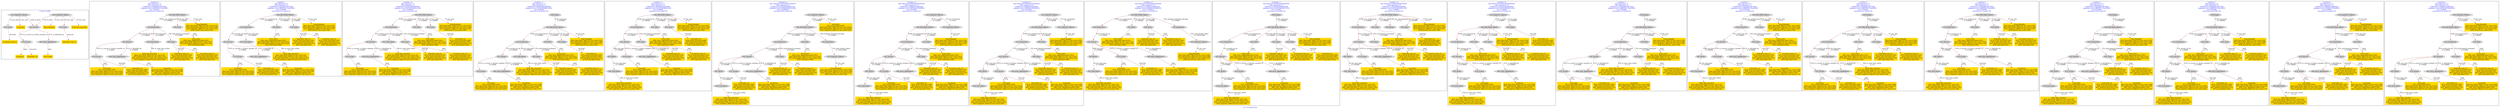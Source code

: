 digraph n0 {
fontcolor="blue"
remincross="true"
label="s11-s-19-artists.json"
subgraph cluster_0 {
label="1-correct model"
n2[style="filled",color="white",fillcolor="lightgray",label="E21_Person1"];
n3[style="filled",color="white",fillcolor="lightgray",label="E74_Group1"];
n4[style="filled",color="white",fillcolor="lightgray",label="E82_Actor_Appellation1"];
n5[style="filled",color="white",fillcolor="lightgray",label="E33_Linguistic_Object1"];
n6[style="filled",color="white",fillcolor="lightgray",label="E55_Type1"];
n7[shape="plaintext",style="filled",fillcolor="gold",label="birth_data_and_place"];
n8[shape="plaintext",style="filled",fillcolor="gold",label="long_biography"];
n9[style="filled",color="white",fillcolor="lightgray",label="E33_Linguistic_Object2"];
n10[style="filled",color="white",fillcolor="lightgray",label="E55_Type2"];
n11[shape="plaintext",style="filled",fillcolor="gold",label="occupation"];
n12[shape="plaintext",style="filled",fillcolor="gold",label="biography_type_uri"];
n13[shape="plaintext",style="filled",fillcolor="gold",label="occupation_type_uri"];
n14[shape="plaintext",style="filled",fillcolor="gold",label="nationality_uri"];
n15[shape="plaintext",style="filled",fillcolor="gold",label="nationality"];
n16[shape="plaintext",style="filled",fillcolor="gold",label="artist_name"];
}
subgraph cluster_1 {
label="candidate 0\nlink coherence:1.0\nnode coherence:1.0\nconfidence:0.3392280537677656\nmapping score:0.48807601792258853\ncost:14.99901\n-precision:0.33-recall:0.36"
n18[style="filled",color="white",fillcolor="lightgray",label="E12_Production1"];
n19[style="filled",color="white",fillcolor="lightgray",label="E21_Person1"];
n20[style="filled",color="white",fillcolor="lightgray",label="E52_Time-Span2"];
n21[style="filled",color="white",fillcolor="lightgray",label="E55_Type1"];
n22[style="filled",color="white",fillcolor="lightgray",label="E74_Group1"];
n23[style="filled",color="white",fillcolor="lightgray",label="E82_Actor_Appellation1"];
n24[style="filled",color="white",fillcolor="lightgray",label="E22_Man-Made_Object1"];
n25[style="filled",color="white",fillcolor="lightgray",label="E35_Title1"];
n26[shape="plaintext",style="filled",fillcolor="gold",label="biography_type_uri\n[E74_Group,classLink,0.355]\n[E55_Type,classLink,0.32]\n[E57_Material,classLink,0.275]\n[E55_Type,label,0.05]"];
n27[shape="plaintext",style="filled",fillcolor="gold",label="occupation\n[E22_Man-Made_Object,P3_has_note,0.294]\n[E73_Information_Object,P3_has_note,0.29]\n[E82_Actor_Appellation,label,0.239]\n[E33_Linguistic_Object,P3_has_note,0.177]"];
n28[shape="plaintext",style="filled",fillcolor="gold",label="long_biography\n[E22_Man-Made_Object,P3_has_note,0.332]\n[E73_Information_Object,P3_has_note,0.328]\n[E33_Linguistic_Object,P3_has_note,0.233]\n[E39_Actor,P3_has_note,0.108]"];
n29[shape="plaintext",style="filled",fillcolor="gold",label="occupation_type_uri\n[E74_Group,classLink,0.355]\n[E55_Type,classLink,0.32]\n[E57_Material,classLink,0.275]\n[E55_Type,label,0.05]"];
n30[shape="plaintext",style="filled",fillcolor="gold",label="artist_name\n[E82_Actor_Appellation,label,0.601]\n[E22_Man-Made_Object,P3_has_note,0.167]\n[E73_Information_Object,P3_has_note,0.164]\n[E35_Title,label,0.069]"];
n31[shape="plaintext",style="filled",fillcolor="gold",label="nationality\n[E74_Group,label,0.848]\n[E22_Man-Made_Object,P3_has_note,0.053]\n[E73_Information_Object,P3_has_note,0.053]\n[E33_Linguistic_Object,P3_has_note,0.045]"];
n32[shape="plaintext",style="filled",fillcolor="gold",label="birth_data_and_place\n[E22_Man-Made_Object,P3_has_note,0.32]\n[E73_Information_Object,P3_has_note,0.315]\n[E52_Time-Span,P82_at_some_time_within,0.197]\n[E33_Linguistic_Object,P3_has_note,0.169]"];
n33[shape="plaintext",style="filled",fillcolor="gold",label="nationality_uri\n[E74_Group,classLink,0.659]\n[E55_Type,classLink,0.188]\n[E57_Material,classLink,0.112]\n[E74_Group,label,0.042]"];
}
subgraph cluster_2 {
label="candidate 1\nlink coherence:1.0\nnode coherence:1.0\nconfidence:0.3392280537677656\nmapping score:0.48807601792258853\ncost:14.99906\n-precision:0.33-recall:0.36"
n35[style="filled",color="white",fillcolor="lightgray",label="E12_Production1"];
n36[style="filled",color="white",fillcolor="lightgray",label="E21_Person1"];
n37[style="filled",color="white",fillcolor="lightgray",label="E52_Time-Span2"];
n38[style="filled",color="white",fillcolor="lightgray",label="E74_Group1"];
n39[style="filled",color="white",fillcolor="lightgray",label="E82_Actor_Appellation1"];
n40[style="filled",color="white",fillcolor="lightgray",label="E22_Man-Made_Object1"];
n41[style="filled",color="white",fillcolor="lightgray",label="E35_Title1"];
n42[style="filled",color="white",fillcolor="lightgray",label="E55_Type2"];
n43[shape="plaintext",style="filled",fillcolor="gold",label="biography_type_uri\n[E74_Group,classLink,0.355]\n[E55_Type,classLink,0.32]\n[E57_Material,classLink,0.275]\n[E55_Type,label,0.05]"];
n44[shape="plaintext",style="filled",fillcolor="gold",label="occupation\n[E22_Man-Made_Object,P3_has_note,0.294]\n[E73_Information_Object,P3_has_note,0.29]\n[E82_Actor_Appellation,label,0.239]\n[E33_Linguistic_Object,P3_has_note,0.177]"];
n45[shape="plaintext",style="filled",fillcolor="gold",label="long_biography\n[E22_Man-Made_Object,P3_has_note,0.332]\n[E73_Information_Object,P3_has_note,0.328]\n[E33_Linguistic_Object,P3_has_note,0.233]\n[E39_Actor,P3_has_note,0.108]"];
n46[shape="plaintext",style="filled",fillcolor="gold",label="artist_name\n[E82_Actor_Appellation,label,0.601]\n[E22_Man-Made_Object,P3_has_note,0.167]\n[E73_Information_Object,P3_has_note,0.164]\n[E35_Title,label,0.069]"];
n47[shape="plaintext",style="filled",fillcolor="gold",label="occupation_type_uri\n[E74_Group,classLink,0.355]\n[E55_Type,classLink,0.32]\n[E57_Material,classLink,0.275]\n[E55_Type,label,0.05]"];
n48[shape="plaintext",style="filled",fillcolor="gold",label="nationality\n[E74_Group,label,0.848]\n[E22_Man-Made_Object,P3_has_note,0.053]\n[E73_Information_Object,P3_has_note,0.053]\n[E33_Linguistic_Object,P3_has_note,0.045]"];
n49[shape="plaintext",style="filled",fillcolor="gold",label="birth_data_and_place\n[E22_Man-Made_Object,P3_has_note,0.32]\n[E73_Information_Object,P3_has_note,0.315]\n[E52_Time-Span,P82_at_some_time_within,0.197]\n[E33_Linguistic_Object,P3_has_note,0.169]"];
n50[shape="plaintext",style="filled",fillcolor="gold",label="nationality_uri\n[E74_Group,classLink,0.659]\n[E55_Type,classLink,0.188]\n[E57_Material,classLink,0.112]\n[E74_Group,label,0.042]"];
}
subgraph cluster_3 {
label="candidate 10\nlink coherence:1.0\nnode coherence:1.0\nconfidence:0.2803552804364956\nmapping score:0.4476184268121652\ncost:15.99896\n-precision:0.25-recall:0.29"
n52[style="filled",color="white",fillcolor="lightgray",label="E12_Production1"];
n53[style="filled",color="white",fillcolor="lightgray",label="E21_Person1"];
n54[style="filled",color="white",fillcolor="lightgray",label="E52_Time-Span2"];
n55[style="filled",color="white",fillcolor="lightgray",label="E55_Type1"];
n56[style="filled",color="white",fillcolor="lightgray",label="E74_Group1"];
n57[style="filled",color="white",fillcolor="lightgray",label="E82_Actor_Appellation1"];
n58[style="filled",color="white",fillcolor="lightgray",label="E22_Man-Made_Object1"];
n59[style="filled",color="white",fillcolor="lightgray",label="E35_Title1"];
n60[style="filled",color="white",fillcolor="lightgray",label="E55_Type2"];
n61[shape="plaintext",style="filled",fillcolor="gold",label="nationality_uri\n[E74_Group,classLink,0.659]\n[E55_Type,classLink,0.188]\n[E57_Material,classLink,0.112]\n[E74_Group,label,0.042]"];
n62[shape="plaintext",style="filled",fillcolor="gold",label="biography_type_uri\n[E74_Group,classLink,0.355]\n[E55_Type,classLink,0.32]\n[E57_Material,classLink,0.275]\n[E55_Type,label,0.05]"];
n63[shape="plaintext",style="filled",fillcolor="gold",label="occupation\n[E22_Man-Made_Object,P3_has_note,0.294]\n[E73_Information_Object,P3_has_note,0.29]\n[E82_Actor_Appellation,label,0.239]\n[E33_Linguistic_Object,P3_has_note,0.177]"];
n64[shape="plaintext",style="filled",fillcolor="gold",label="long_biography\n[E22_Man-Made_Object,P3_has_note,0.332]\n[E73_Information_Object,P3_has_note,0.328]\n[E33_Linguistic_Object,P3_has_note,0.233]\n[E39_Actor,P3_has_note,0.108]"];
n65[shape="plaintext",style="filled",fillcolor="gold",label="occupation_type_uri\n[E74_Group,classLink,0.355]\n[E55_Type,classLink,0.32]\n[E57_Material,classLink,0.275]\n[E55_Type,label,0.05]"];
n66[shape="plaintext",style="filled",fillcolor="gold",label="artist_name\n[E82_Actor_Appellation,label,0.601]\n[E22_Man-Made_Object,P3_has_note,0.167]\n[E73_Information_Object,P3_has_note,0.164]\n[E35_Title,label,0.069]"];
n67[shape="plaintext",style="filled",fillcolor="gold",label="nationality\n[E74_Group,label,0.848]\n[E22_Man-Made_Object,P3_has_note,0.053]\n[E73_Information_Object,P3_has_note,0.053]\n[E33_Linguistic_Object,P3_has_note,0.045]"];
n68[shape="plaintext",style="filled",fillcolor="gold",label="birth_data_and_place\n[E22_Man-Made_Object,P3_has_note,0.32]\n[E73_Information_Object,P3_has_note,0.315]\n[E52_Time-Span,P82_at_some_time_within,0.197]\n[E33_Linguistic_Object,P3_has_note,0.169]"];
}
subgraph cluster_4 {
label="candidate 11\nlink coherence:1.0\nnode coherence:1.0\nconfidence:0.2803552804364956\nmapping score:0.4476184268121652\ncost:16.99884\n-precision:0.24-recall:0.29"
n70[style="filled",color="white",fillcolor="lightgray",label="E12_Production1"];
n71[style="filled",color="white",fillcolor="lightgray",label="E21_Person1"];
n72[style="filled",color="white",fillcolor="lightgray",label="E52_Time-Span2"];
n73[style="filled",color="white",fillcolor="lightgray",label="E55_Type1"];
n74[style="filled",color="white",fillcolor="lightgray",label="E74_Group1"];
n75[style="filled",color="white",fillcolor="lightgray",label="E82_Actor_Appellation1"];
n76[style="filled",color="white",fillcolor="lightgray",label="E22_Man-Made_Object1"];
n77[style="filled",color="white",fillcolor="lightgray",label="E35_Title1"];
n78[style="filled",color="white",fillcolor="lightgray",label="E55_Type2"];
n79[style="filled",color="white",fillcolor="lightgray",label="E38_Image1"];
n80[shape="plaintext",style="filled",fillcolor="gold",label="nationality_uri\n[E74_Group,classLink,0.659]\n[E55_Type,classLink,0.188]\n[E57_Material,classLink,0.112]\n[E74_Group,label,0.042]"];
n81[shape="plaintext",style="filled",fillcolor="gold",label="biography_type_uri\n[E74_Group,classLink,0.355]\n[E55_Type,classLink,0.32]\n[E57_Material,classLink,0.275]\n[E55_Type,label,0.05]"];
n82[shape="plaintext",style="filled",fillcolor="gold",label="occupation\n[E22_Man-Made_Object,P3_has_note,0.294]\n[E73_Information_Object,P3_has_note,0.29]\n[E82_Actor_Appellation,label,0.239]\n[E33_Linguistic_Object,P3_has_note,0.177]"];
n83[shape="plaintext",style="filled",fillcolor="gold",label="long_biography\n[E22_Man-Made_Object,P3_has_note,0.332]\n[E73_Information_Object,P3_has_note,0.328]\n[E33_Linguistic_Object,P3_has_note,0.233]\n[E39_Actor,P3_has_note,0.108]"];
n84[shape="plaintext",style="filled",fillcolor="gold",label="occupation_type_uri\n[E74_Group,classLink,0.355]\n[E55_Type,classLink,0.32]\n[E57_Material,classLink,0.275]\n[E55_Type,label,0.05]"];
n85[shape="plaintext",style="filled",fillcolor="gold",label="artist_name\n[E82_Actor_Appellation,label,0.601]\n[E22_Man-Made_Object,P3_has_note,0.167]\n[E73_Information_Object,P3_has_note,0.164]\n[E35_Title,label,0.069]"];
n86[shape="plaintext",style="filled",fillcolor="gold",label="nationality\n[E74_Group,label,0.848]\n[E22_Man-Made_Object,P3_has_note,0.053]\n[E73_Information_Object,P3_has_note,0.053]\n[E33_Linguistic_Object,P3_has_note,0.045]"];
n87[shape="plaintext",style="filled",fillcolor="gold",label="birth_data_and_place\n[E22_Man-Made_Object,P3_has_note,0.32]\n[E73_Information_Object,P3_has_note,0.315]\n[E52_Time-Span,P82_at_some_time_within,0.197]\n[E33_Linguistic_Object,P3_has_note,0.169]"];
}
subgraph cluster_5 {
label="candidate 12\nlink coherence:1.0\nnode coherence:1.0\nconfidence:0.2803552804364956\nmapping score:0.4476184268121652\ncost:16.99888\n-precision:0.24-recall:0.29"
n89[style="filled",color="white",fillcolor="lightgray",label="E12_Production1"];
n90[style="filled",color="white",fillcolor="lightgray",label="E21_Person1"];
n91[style="filled",color="white",fillcolor="lightgray",label="E55_Type1"];
n92[style="filled",color="white",fillcolor="lightgray",label="E67_Birth1"];
n93[style="filled",color="white",fillcolor="lightgray",label="E74_Group1"];
n94[style="filled",color="white",fillcolor="lightgray",label="E82_Actor_Appellation1"];
n95[style="filled",color="white",fillcolor="lightgray",label="E22_Man-Made_Object1"];
n96[style="filled",color="white",fillcolor="lightgray",label="E35_Title1"];
n97[style="filled",color="white",fillcolor="lightgray",label="E55_Type2"];
n98[style="filled",color="white",fillcolor="lightgray",label="E52_Time-Span1"];
n99[shape="plaintext",style="filled",fillcolor="gold",label="nationality_uri\n[E74_Group,classLink,0.659]\n[E55_Type,classLink,0.188]\n[E57_Material,classLink,0.112]\n[E74_Group,label,0.042]"];
n100[shape="plaintext",style="filled",fillcolor="gold",label="biography_type_uri\n[E74_Group,classLink,0.355]\n[E55_Type,classLink,0.32]\n[E57_Material,classLink,0.275]\n[E55_Type,label,0.05]"];
n101[shape="plaintext",style="filled",fillcolor="gold",label="occupation\n[E22_Man-Made_Object,P3_has_note,0.294]\n[E73_Information_Object,P3_has_note,0.29]\n[E82_Actor_Appellation,label,0.239]\n[E33_Linguistic_Object,P3_has_note,0.177]"];
n102[shape="plaintext",style="filled",fillcolor="gold",label="long_biography\n[E22_Man-Made_Object,P3_has_note,0.332]\n[E73_Information_Object,P3_has_note,0.328]\n[E33_Linguistic_Object,P3_has_note,0.233]\n[E39_Actor,P3_has_note,0.108]"];
n103[shape="plaintext",style="filled",fillcolor="gold",label="birth_data_and_place\n[E22_Man-Made_Object,P3_has_note,0.32]\n[E73_Information_Object,P3_has_note,0.315]\n[E52_Time-Span,P82_at_some_time_within,0.197]\n[E33_Linguistic_Object,P3_has_note,0.169]"];
n104[shape="plaintext",style="filled",fillcolor="gold",label="occupation_type_uri\n[E74_Group,classLink,0.355]\n[E55_Type,classLink,0.32]\n[E57_Material,classLink,0.275]\n[E55_Type,label,0.05]"];
n105[shape="plaintext",style="filled",fillcolor="gold",label="artist_name\n[E82_Actor_Appellation,label,0.601]\n[E22_Man-Made_Object,P3_has_note,0.167]\n[E73_Information_Object,P3_has_note,0.164]\n[E35_Title,label,0.069]"];
n106[shape="plaintext",style="filled",fillcolor="gold",label="nationality\n[E74_Group,label,0.848]\n[E22_Man-Made_Object,P3_has_note,0.053]\n[E73_Information_Object,P3_has_note,0.053]\n[E33_Linguistic_Object,P3_has_note,0.045]"];
}
subgraph cluster_6 {
label="candidate 13\nlink coherence:0.9473684210526315\nnode coherence:1.0\nconfidence:0.22642836464291355\nmapping score:0.4296427882143045\ncost:118.008802\n-precision:0.26-recall:0.36"
n108[style="filled",color="white",fillcolor="lightgray",label="E12_Production1"];
n109[style="filled",color="white",fillcolor="lightgray",label="E21_Person1"];
n110[style="filled",color="white",fillcolor="lightgray",label="E55_Type1"];
n111[style="filled",color="white",fillcolor="lightgray",label="E67_Birth1"];
n112[style="filled",color="white",fillcolor="lightgray",label="E74_Group1"];
n113[style="filled",color="white",fillcolor="lightgray",label="E82_Actor_Appellation1"];
n114[style="filled",color="white",fillcolor="lightgray",label="E22_Man-Made_Object1"];
n115[style="filled",color="white",fillcolor="lightgray",label="E35_Title1"];
n116[style="filled",color="white",fillcolor="lightgray",label="E8_Acquisition1"];
n117[style="filled",color="white",fillcolor="lightgray",label="E33_Linguistic_Object2"];
n118[style="filled",color="white",fillcolor="lightgray",label="E52_Time-Span1"];
n119[style="filled",color="white",fillcolor="lightgray",label="E33_Linguistic_Object1"];
n120[shape="plaintext",style="filled",fillcolor="gold",label="biography_type_uri\n[E74_Group,classLink,0.355]\n[E55_Type,classLink,0.32]\n[E57_Material,classLink,0.275]\n[E55_Type,label,0.05]"];
n121[shape="plaintext",style="filled",fillcolor="gold",label="occupation\n[E22_Man-Made_Object,P3_has_note,0.294]\n[E73_Information_Object,P3_has_note,0.29]\n[E82_Actor_Appellation,label,0.239]\n[E33_Linguistic_Object,P3_has_note,0.177]"];
n122[shape="plaintext",style="filled",fillcolor="gold",label="birth_data_and_place\n[E22_Man-Made_Object,P3_has_note,0.32]\n[E73_Information_Object,P3_has_note,0.315]\n[E52_Time-Span,P82_at_some_time_within,0.197]\n[E33_Linguistic_Object,P3_has_note,0.169]"];
n123[shape="plaintext",style="filled",fillcolor="gold",label="occupation_type_uri\n[E74_Group,classLink,0.355]\n[E55_Type,classLink,0.32]\n[E57_Material,classLink,0.275]\n[E55_Type,label,0.05]"];
n124[shape="plaintext",style="filled",fillcolor="gold",label="artist_name\n[E82_Actor_Appellation,label,0.601]\n[E22_Man-Made_Object,P3_has_note,0.167]\n[E73_Information_Object,P3_has_note,0.164]\n[E35_Title,label,0.069]"];
n125[shape="plaintext",style="filled",fillcolor="gold",label="nationality_uri\n[E74_Group,classLink,0.659]\n[E55_Type,classLink,0.188]\n[E57_Material,classLink,0.112]\n[E74_Group,label,0.042]"];
n126[shape="plaintext",style="filled",fillcolor="gold",label="long_biography\n[E22_Man-Made_Object,P3_has_note,0.332]\n[E73_Information_Object,P3_has_note,0.328]\n[E33_Linguistic_Object,P3_has_note,0.233]\n[E39_Actor,P3_has_note,0.108]"];
n127[shape="plaintext",style="filled",fillcolor="gold",label="nationality\n[E74_Group,label,0.848]\n[E22_Man-Made_Object,P3_has_note,0.053]\n[E73_Information_Object,P3_has_note,0.053]\n[E33_Linguistic_Object,P3_has_note,0.045]"];
}
subgraph cluster_7 {
label="candidate 14\nlink coherence:0.9444444444444444\nnode coherence:1.0\nconfidence:0.3268023162895243\nmapping score:0.4839341054298414\ncost:116.9989\n-precision:0.33-recall:0.43"
n129[style="filled",color="white",fillcolor="lightgray",label="E12_Production1"];
n130[style="filled",color="white",fillcolor="lightgray",label="E21_Person1"];
n131[style="filled",color="white",fillcolor="lightgray",label="E55_Type1"];
n132[style="filled",color="white",fillcolor="lightgray",label="E67_Birth1"];
n133[style="filled",color="white",fillcolor="lightgray",label="E74_Group1"];
n134[style="filled",color="white",fillcolor="lightgray",label="E82_Actor_Appellation1"];
n135[style="filled",color="white",fillcolor="lightgray",label="E22_Man-Made_Object1"];
n136[style="filled",color="white",fillcolor="lightgray",label="E35_Title1"];
n137[style="filled",color="white",fillcolor="lightgray",label="E33_Linguistic_Object2"];
n138[style="filled",color="white",fillcolor="lightgray",label="E52_Time-Span1"];
n139[style="filled",color="white",fillcolor="lightgray",label="E33_Linguistic_Object1"];
n140[shape="plaintext",style="filled",fillcolor="gold",label="biography_type_uri\n[E74_Group,classLink,0.355]\n[E55_Type,classLink,0.32]\n[E57_Material,classLink,0.275]\n[E55_Type,label,0.05]"];
n141[shape="plaintext",style="filled",fillcolor="gold",label="occupation\n[E22_Man-Made_Object,P3_has_note,0.294]\n[E73_Information_Object,P3_has_note,0.29]\n[E82_Actor_Appellation,label,0.239]\n[E33_Linguistic_Object,P3_has_note,0.177]"];
n142[shape="plaintext",style="filled",fillcolor="gold",label="birth_data_and_place\n[E22_Man-Made_Object,P3_has_note,0.32]\n[E73_Information_Object,P3_has_note,0.315]\n[E52_Time-Span,P82_at_some_time_within,0.197]\n[E33_Linguistic_Object,P3_has_note,0.169]"];
n143[shape="plaintext",style="filled",fillcolor="gold",label="occupation_type_uri\n[E74_Group,classLink,0.355]\n[E55_Type,classLink,0.32]\n[E57_Material,classLink,0.275]\n[E55_Type,label,0.05]"];
n144[shape="plaintext",style="filled",fillcolor="gold",label="artist_name\n[E82_Actor_Appellation,label,0.601]\n[E22_Man-Made_Object,P3_has_note,0.167]\n[E73_Information_Object,P3_has_note,0.164]\n[E35_Title,label,0.069]"];
n145[shape="plaintext",style="filled",fillcolor="gold",label="nationality\n[E74_Group,label,0.848]\n[E22_Man-Made_Object,P3_has_note,0.053]\n[E73_Information_Object,P3_has_note,0.053]\n[E33_Linguistic_Object,P3_has_note,0.045]"];
n146[shape="plaintext",style="filled",fillcolor="gold",label="nationality_uri\n[E74_Group,classLink,0.659]\n[E55_Type,classLink,0.188]\n[E57_Material,classLink,0.112]\n[E74_Group,label,0.042]"];
n147[shape="plaintext",style="filled",fillcolor="gold",label="long_biography\n[E22_Man-Made_Object,P3_has_note,0.332]\n[E73_Information_Object,P3_has_note,0.328]\n[E33_Linguistic_Object,P3_has_note,0.233]\n[E39_Actor,P3_has_note,0.108]"];
}
subgraph cluster_8 {
label="candidate 15\nlink coherence:0.9444444444444444\nnode coherence:1.0\nconfidence:0.3268023162895243\nmapping score:0.4839341054298414\ncost:116.99891\n-precision:0.33-recall:0.43"
n149[style="filled",color="white",fillcolor="lightgray",label="E12_Production1"];
n150[style="filled",color="white",fillcolor="lightgray",label="E21_Person1"];
n151[style="filled",color="white",fillcolor="lightgray",label="E55_Type1"];
n152[style="filled",color="white",fillcolor="lightgray",label="E67_Birth1"];
n153[style="filled",color="white",fillcolor="lightgray",label="E74_Group1"];
n154[style="filled",color="white",fillcolor="lightgray",label="E82_Actor_Appellation1"];
n155[style="filled",color="white",fillcolor="lightgray",label="E22_Man-Made_Object1"];
n156[style="filled",color="white",fillcolor="lightgray",label="E35_Title1"];
n157[style="filled",color="white",fillcolor="lightgray",label="E33_Linguistic_Object1"];
n158[style="filled",color="white",fillcolor="lightgray",label="E52_Time-Span1"];
n159[style="filled",color="white",fillcolor="lightgray",label="E33_Linguistic_Object2"];
n160[shape="plaintext",style="filled",fillcolor="gold",label="biography_type_uri\n[E74_Group,classLink,0.355]\n[E55_Type,classLink,0.32]\n[E57_Material,classLink,0.275]\n[E55_Type,label,0.05]"];
n161[shape="plaintext",style="filled",fillcolor="gold",label="occupation\n[E22_Man-Made_Object,P3_has_note,0.294]\n[E73_Information_Object,P3_has_note,0.29]\n[E82_Actor_Appellation,label,0.239]\n[E33_Linguistic_Object,P3_has_note,0.177]"];
n162[shape="plaintext",style="filled",fillcolor="gold",label="birth_data_and_place\n[E22_Man-Made_Object,P3_has_note,0.32]\n[E73_Information_Object,P3_has_note,0.315]\n[E52_Time-Span,P82_at_some_time_within,0.197]\n[E33_Linguistic_Object,P3_has_note,0.169]"];
n163[shape="plaintext",style="filled",fillcolor="gold",label="occupation_type_uri\n[E74_Group,classLink,0.355]\n[E55_Type,classLink,0.32]\n[E57_Material,classLink,0.275]\n[E55_Type,label,0.05]"];
n164[shape="plaintext",style="filled",fillcolor="gold",label="artist_name\n[E82_Actor_Appellation,label,0.601]\n[E22_Man-Made_Object,P3_has_note,0.167]\n[E73_Information_Object,P3_has_note,0.164]\n[E35_Title,label,0.069]"];
n165[shape="plaintext",style="filled",fillcolor="gold",label="nationality\n[E74_Group,label,0.848]\n[E22_Man-Made_Object,P3_has_note,0.053]\n[E73_Information_Object,P3_has_note,0.053]\n[E33_Linguistic_Object,P3_has_note,0.045]"];
n166[shape="plaintext",style="filled",fillcolor="gold",label="nationality_uri\n[E74_Group,classLink,0.659]\n[E55_Type,classLink,0.188]\n[E57_Material,classLink,0.112]\n[E74_Group,label,0.042]"];
n167[shape="plaintext",style="filled",fillcolor="gold",label="long_biography\n[E22_Man-Made_Object,P3_has_note,0.332]\n[E73_Information_Object,P3_has_note,0.328]\n[E33_Linguistic_Object,P3_has_note,0.233]\n[E39_Actor,P3_has_note,0.108]"];
}
subgraph cluster_9 {
label="candidate 16\nlink coherence:0.9444444444444444\nnode coherence:1.0\nconfidence:0.3268023162895243\nmapping score:0.4839341054298414\ncost:117.008912\n-precision:0.33-recall:0.43"
n169[style="filled",color="white",fillcolor="lightgray",label="E12_Production1"];
n170[style="filled",color="white",fillcolor="lightgray",label="E21_Person1"];
n171[style="filled",color="white",fillcolor="lightgray",label="E67_Birth1"];
n172[style="filled",color="white",fillcolor="lightgray",label="E74_Group1"];
n173[style="filled",color="white",fillcolor="lightgray",label="E82_Actor_Appellation1"];
n174[style="filled",color="white",fillcolor="lightgray",label="E22_Man-Made_Object1"];
n175[style="filled",color="white",fillcolor="lightgray",label="E35_Title1"];
n176[style="filled",color="white",fillcolor="lightgray",label="E55_Type1"];
n177[style="filled",color="white",fillcolor="lightgray",label="E8_Acquisition1"];
n178[style="filled",color="white",fillcolor="lightgray",label="E52_Time-Span1"];
n179[style="filled",color="white",fillcolor="lightgray",label="E33_Linguistic_Object1"];
n180[shape="plaintext",style="filled",fillcolor="gold",label="biography_type_uri\n[E74_Group,classLink,0.355]\n[E55_Type,classLink,0.32]\n[E57_Material,classLink,0.275]\n[E55_Type,label,0.05]"];
n181[shape="plaintext",style="filled",fillcolor="gold",label="occupation\n[E22_Man-Made_Object,P3_has_note,0.294]\n[E73_Information_Object,P3_has_note,0.29]\n[E82_Actor_Appellation,label,0.239]\n[E33_Linguistic_Object,P3_has_note,0.177]"];
n182[shape="plaintext",style="filled",fillcolor="gold",label="birth_data_and_place\n[E22_Man-Made_Object,P3_has_note,0.32]\n[E73_Information_Object,P3_has_note,0.315]\n[E52_Time-Span,P82_at_some_time_within,0.197]\n[E33_Linguistic_Object,P3_has_note,0.169]"];
n183[shape="plaintext",style="filled",fillcolor="gold",label="occupation_type_uri\n[E74_Group,classLink,0.355]\n[E55_Type,classLink,0.32]\n[E57_Material,classLink,0.275]\n[E55_Type,label,0.05]"];
n184[shape="plaintext",style="filled",fillcolor="gold",label="artist_name\n[E82_Actor_Appellation,label,0.601]\n[E22_Man-Made_Object,P3_has_note,0.167]\n[E73_Information_Object,P3_has_note,0.164]\n[E35_Title,label,0.069]"];
n185[shape="plaintext",style="filled",fillcolor="gold",label="nationality\n[E74_Group,label,0.848]\n[E22_Man-Made_Object,P3_has_note,0.053]\n[E73_Information_Object,P3_has_note,0.053]\n[E33_Linguistic_Object,P3_has_note,0.045]"];
n186[shape="plaintext",style="filled",fillcolor="gold",label="nationality_uri\n[E74_Group,classLink,0.659]\n[E55_Type,classLink,0.188]\n[E57_Material,classLink,0.112]\n[E74_Group,label,0.042]"];
n187[shape="plaintext",style="filled",fillcolor="gold",label="long_biography\n[E22_Man-Made_Object,P3_has_note,0.332]\n[E73_Information_Object,P3_has_note,0.328]\n[E33_Linguistic_Object,P3_has_note,0.233]\n[E39_Actor,P3_has_note,0.108]"];
}
subgraph cluster_10 {
label="candidate 17\nlink coherence:0.9444444444444444\nnode coherence:1.0\nconfidence:0.2803552804364956\nmapping score:0.4476184268121652\ncost:17.99884\n-precision:0.22-recall:0.29"
n189[style="filled",color="white",fillcolor="lightgray",label="E12_Production1"];
n190[style="filled",color="white",fillcolor="lightgray",label="E21_Person1"];
n191[style="filled",color="white",fillcolor="lightgray",label="E67_Birth1"];
n192[style="filled",color="white",fillcolor="lightgray",label="E74_Group1"];
n193[style="filled",color="white",fillcolor="lightgray",label="E82_Actor_Appellation1"];
n194[style="filled",color="white",fillcolor="lightgray",label="E22_Man-Made_Object1"];
n195[style="filled",color="white",fillcolor="lightgray",label="E35_Title1"];
n196[style="filled",color="white",fillcolor="lightgray",label="E55_Type1"];
n197[style="filled",color="white",fillcolor="lightgray",label="E55_Type2"];
n198[style="filled",color="white",fillcolor="lightgray",label="E38_Image1"];
n199[style="filled",color="white",fillcolor="lightgray",label="E52_Time-Span1"];
n200[shape="plaintext",style="filled",fillcolor="gold",label="nationality_uri\n[E74_Group,classLink,0.659]\n[E55_Type,classLink,0.188]\n[E57_Material,classLink,0.112]\n[E74_Group,label,0.042]"];
n201[shape="plaintext",style="filled",fillcolor="gold",label="biography_type_uri\n[E74_Group,classLink,0.355]\n[E55_Type,classLink,0.32]\n[E57_Material,classLink,0.275]\n[E55_Type,label,0.05]"];
n202[shape="plaintext",style="filled",fillcolor="gold",label="occupation\n[E22_Man-Made_Object,P3_has_note,0.294]\n[E73_Information_Object,P3_has_note,0.29]\n[E82_Actor_Appellation,label,0.239]\n[E33_Linguistic_Object,P3_has_note,0.177]"];
n203[shape="plaintext",style="filled",fillcolor="gold",label="long_biography\n[E22_Man-Made_Object,P3_has_note,0.332]\n[E73_Information_Object,P3_has_note,0.328]\n[E33_Linguistic_Object,P3_has_note,0.233]\n[E39_Actor,P3_has_note,0.108]"];
n204[shape="plaintext",style="filled",fillcolor="gold",label="birth_data_and_place\n[E22_Man-Made_Object,P3_has_note,0.32]\n[E73_Information_Object,P3_has_note,0.315]\n[E52_Time-Span,P82_at_some_time_within,0.197]\n[E33_Linguistic_Object,P3_has_note,0.169]"];
n205[shape="plaintext",style="filled",fillcolor="gold",label="occupation_type_uri\n[E74_Group,classLink,0.355]\n[E55_Type,classLink,0.32]\n[E57_Material,classLink,0.275]\n[E55_Type,label,0.05]"];
n206[shape="plaintext",style="filled",fillcolor="gold",label="artist_name\n[E82_Actor_Appellation,label,0.601]\n[E22_Man-Made_Object,P3_has_note,0.167]\n[E73_Information_Object,P3_has_note,0.164]\n[E35_Title,label,0.069]"];
n207[shape="plaintext",style="filled",fillcolor="gold",label="nationality\n[E74_Group,label,0.848]\n[E22_Man-Made_Object,P3_has_note,0.053]\n[E73_Information_Object,P3_has_note,0.053]\n[E33_Linguistic_Object,P3_has_note,0.045]"];
}
subgraph cluster_11 {
label="candidate 18\nlink coherence:0.9444444444444444\nnode coherence:1.0\nconfidence:0.2803552804364956\nmapping score:0.4476184268121652\ncost:17.99888\n-precision:0.22-recall:0.29"
n209[style="filled",color="white",fillcolor="lightgray",label="E12_Production1"];
n210[style="filled",color="white",fillcolor="lightgray",label="E21_Person1"];
n211[style="filled",color="white",fillcolor="lightgray",label="E55_Type1"];
n212[style="filled",color="white",fillcolor="lightgray",label="E67_Birth1"];
n213[style="filled",color="white",fillcolor="lightgray",label="E74_Group1"];
n214[style="filled",color="white",fillcolor="lightgray",label="E82_Actor_Appellation1"];
n215[style="filled",color="white",fillcolor="lightgray",label="E22_Man-Made_Object1"];
n216[style="filled",color="white",fillcolor="lightgray",label="E35_Title1"];
n217[style="filled",color="white",fillcolor="lightgray",label="E38_Image1"];
n218[style="filled",color="white",fillcolor="lightgray",label="E55_Type2"];
n219[style="filled",color="white",fillcolor="lightgray",label="E52_Time-Span1"];
n220[shape="plaintext",style="filled",fillcolor="gold",label="nationality_uri\n[E74_Group,classLink,0.659]\n[E55_Type,classLink,0.188]\n[E57_Material,classLink,0.112]\n[E74_Group,label,0.042]"];
n221[shape="plaintext",style="filled",fillcolor="gold",label="biography_type_uri\n[E74_Group,classLink,0.355]\n[E55_Type,classLink,0.32]\n[E57_Material,classLink,0.275]\n[E55_Type,label,0.05]"];
n222[shape="plaintext",style="filled",fillcolor="gold",label="occupation\n[E22_Man-Made_Object,P3_has_note,0.294]\n[E73_Information_Object,P3_has_note,0.29]\n[E82_Actor_Appellation,label,0.239]\n[E33_Linguistic_Object,P3_has_note,0.177]"];
n223[shape="plaintext",style="filled",fillcolor="gold",label="long_biography\n[E22_Man-Made_Object,P3_has_note,0.332]\n[E73_Information_Object,P3_has_note,0.328]\n[E33_Linguistic_Object,P3_has_note,0.233]\n[E39_Actor,P3_has_note,0.108]"];
n224[shape="plaintext",style="filled",fillcolor="gold",label="birth_data_and_place\n[E22_Man-Made_Object,P3_has_note,0.32]\n[E73_Information_Object,P3_has_note,0.315]\n[E52_Time-Span,P82_at_some_time_within,0.197]\n[E33_Linguistic_Object,P3_has_note,0.169]"];
n225[shape="plaintext",style="filled",fillcolor="gold",label="occupation_type_uri\n[E74_Group,classLink,0.355]\n[E55_Type,classLink,0.32]\n[E57_Material,classLink,0.275]\n[E55_Type,label,0.05]"];
n226[shape="plaintext",style="filled",fillcolor="gold",label="artist_name\n[E82_Actor_Appellation,label,0.601]\n[E22_Man-Made_Object,P3_has_note,0.167]\n[E73_Information_Object,P3_has_note,0.164]\n[E35_Title,label,0.069]"];
n227[shape="plaintext",style="filled",fillcolor="gold",label="nationality\n[E74_Group,label,0.848]\n[E22_Man-Made_Object,P3_has_note,0.053]\n[E73_Information_Object,P3_has_note,0.053]\n[E33_Linguistic_Object,P3_has_note,0.045]"];
}
subgraph cluster_12 {
label="candidate 19\nlink coherence:0.9444444444444444\nnode coherence:1.0\nconfidence:0.2803552804364956\nmapping score:0.4476184268121652\ncost:17.99896\n-precision:0.22-recall:0.29"
n229[style="filled",color="white",fillcolor="lightgray",label="E12_Production1"];
n230[style="filled",color="white",fillcolor="lightgray",label="E21_Person1"];
n231[style="filled",color="white",fillcolor="lightgray",label="E67_Birth1"];
n232[style="filled",color="white",fillcolor="lightgray",label="E74_Group1"];
n233[style="filled",color="white",fillcolor="lightgray",label="E82_Actor_Appellation1"];
n234[style="filled",color="white",fillcolor="lightgray",label="E22_Man-Made_Object1"];
n235[style="filled",color="white",fillcolor="lightgray",label="E35_Title1"];
n236[style="filled",color="white",fillcolor="lightgray",label="E55_Type1"];
n237[style="filled",color="white",fillcolor="lightgray",label="E33_Linguistic_Object2"];
n238[style="filled",color="white",fillcolor="lightgray",label="E55_Type2"];
n239[style="filled",color="white",fillcolor="lightgray",label="E52_Time-Span1"];
n240[shape="plaintext",style="filled",fillcolor="gold",label="nationality_uri\n[E74_Group,classLink,0.659]\n[E55_Type,classLink,0.188]\n[E57_Material,classLink,0.112]\n[E74_Group,label,0.042]"];
n241[shape="plaintext",style="filled",fillcolor="gold",label="biography_type_uri\n[E74_Group,classLink,0.355]\n[E55_Type,classLink,0.32]\n[E57_Material,classLink,0.275]\n[E55_Type,label,0.05]"];
n242[shape="plaintext",style="filled",fillcolor="gold",label="occupation\n[E22_Man-Made_Object,P3_has_note,0.294]\n[E73_Information_Object,P3_has_note,0.29]\n[E82_Actor_Appellation,label,0.239]\n[E33_Linguistic_Object,P3_has_note,0.177]"];
n243[shape="plaintext",style="filled",fillcolor="gold",label="long_biography\n[E22_Man-Made_Object,P3_has_note,0.332]\n[E73_Information_Object,P3_has_note,0.328]\n[E33_Linguistic_Object,P3_has_note,0.233]\n[E39_Actor,P3_has_note,0.108]"];
n244[shape="plaintext",style="filled",fillcolor="gold",label="birth_data_and_place\n[E22_Man-Made_Object,P3_has_note,0.32]\n[E73_Information_Object,P3_has_note,0.315]\n[E52_Time-Span,P82_at_some_time_within,0.197]\n[E33_Linguistic_Object,P3_has_note,0.169]"];
n245[shape="plaintext",style="filled",fillcolor="gold",label="occupation_type_uri\n[E74_Group,classLink,0.355]\n[E55_Type,classLink,0.32]\n[E57_Material,classLink,0.275]\n[E55_Type,label,0.05]"];
n246[shape="plaintext",style="filled",fillcolor="gold",label="artist_name\n[E82_Actor_Appellation,label,0.601]\n[E22_Man-Made_Object,P3_has_note,0.167]\n[E73_Information_Object,P3_has_note,0.164]\n[E35_Title,label,0.069]"];
n247[shape="plaintext",style="filled",fillcolor="gold",label="nationality\n[E74_Group,label,0.848]\n[E22_Man-Made_Object,P3_has_note,0.053]\n[E73_Information_Object,P3_has_note,0.053]\n[E33_Linguistic_Object,P3_has_note,0.045]"];
}
subgraph cluster_13 {
label="candidate 2\nlink coherence:1.0\nnode coherence:1.0\nconfidence:0.3392280537677656\nmapping score:0.48807601792258853\ncost:15.99889\n-precision:0.31-recall:0.36"
n249[style="filled",color="white",fillcolor="lightgray",label="E12_Production1"];
n250[style="filled",color="white",fillcolor="lightgray",label="E21_Person1"];
n251[style="filled",color="white",fillcolor="lightgray",label="E52_Time-Span2"];
n252[style="filled",color="white",fillcolor="lightgray",label="E55_Type1"];
n253[style="filled",color="white",fillcolor="lightgray",label="E74_Group1"];
n254[style="filled",color="white",fillcolor="lightgray",label="E82_Actor_Appellation1"];
n255[style="filled",color="white",fillcolor="lightgray",label="E22_Man-Made_Object1"];
n256[style="filled",color="white",fillcolor="lightgray",label="E35_Title1"];
n257[style="filled",color="white",fillcolor="lightgray",label="E38_Image1"];
n258[shape="plaintext",style="filled",fillcolor="gold",label="biography_type_uri\n[E74_Group,classLink,0.355]\n[E55_Type,classLink,0.32]\n[E57_Material,classLink,0.275]\n[E55_Type,label,0.05]"];
n259[shape="plaintext",style="filled",fillcolor="gold",label="occupation\n[E22_Man-Made_Object,P3_has_note,0.294]\n[E73_Information_Object,P3_has_note,0.29]\n[E82_Actor_Appellation,label,0.239]\n[E33_Linguistic_Object,P3_has_note,0.177]"];
n260[shape="plaintext",style="filled",fillcolor="gold",label="long_biography\n[E22_Man-Made_Object,P3_has_note,0.332]\n[E73_Information_Object,P3_has_note,0.328]\n[E33_Linguistic_Object,P3_has_note,0.233]\n[E39_Actor,P3_has_note,0.108]"];
n261[shape="plaintext",style="filled",fillcolor="gold",label="occupation_type_uri\n[E74_Group,classLink,0.355]\n[E55_Type,classLink,0.32]\n[E57_Material,classLink,0.275]\n[E55_Type,label,0.05]"];
n262[shape="plaintext",style="filled",fillcolor="gold",label="artist_name\n[E82_Actor_Appellation,label,0.601]\n[E22_Man-Made_Object,P3_has_note,0.167]\n[E73_Information_Object,P3_has_note,0.164]\n[E35_Title,label,0.069]"];
n263[shape="plaintext",style="filled",fillcolor="gold",label="nationality\n[E74_Group,label,0.848]\n[E22_Man-Made_Object,P3_has_note,0.053]\n[E73_Information_Object,P3_has_note,0.053]\n[E33_Linguistic_Object,P3_has_note,0.045]"];
n264[shape="plaintext",style="filled",fillcolor="gold",label="birth_data_and_place\n[E22_Man-Made_Object,P3_has_note,0.32]\n[E73_Information_Object,P3_has_note,0.315]\n[E52_Time-Span,P82_at_some_time_within,0.197]\n[E33_Linguistic_Object,P3_has_note,0.169]"];
n265[shape="plaintext",style="filled",fillcolor="gold",label="nationality_uri\n[E74_Group,classLink,0.659]\n[E55_Type,classLink,0.188]\n[E57_Material,classLink,0.112]\n[E74_Group,label,0.042]"];
}
subgraph cluster_14 {
label="candidate 3\nlink coherence:1.0\nnode coherence:1.0\nconfidence:0.3392280537677656\nmapping score:0.48807601792258853\ncost:15.99893\n-precision:0.31-recall:0.36"
n267[style="filled",color="white",fillcolor="lightgray",label="E12_Production1"];
n268[style="filled",color="white",fillcolor="lightgray",label="E21_Person1"];
n269[style="filled",color="white",fillcolor="lightgray",label="E55_Type1"];
n270[style="filled",color="white",fillcolor="lightgray",label="E67_Birth1"];
n271[style="filled",color="white",fillcolor="lightgray",label="E74_Group1"];
n272[style="filled",color="white",fillcolor="lightgray",label="E82_Actor_Appellation1"];
n273[style="filled",color="white",fillcolor="lightgray",label="E22_Man-Made_Object1"];
n274[style="filled",color="white",fillcolor="lightgray",label="E35_Title1"];
n275[style="filled",color="white",fillcolor="lightgray",label="E52_Time-Span1"];
n276[shape="plaintext",style="filled",fillcolor="gold",label="biography_type_uri\n[E74_Group,classLink,0.355]\n[E55_Type,classLink,0.32]\n[E57_Material,classLink,0.275]\n[E55_Type,label,0.05]"];
n277[shape="plaintext",style="filled",fillcolor="gold",label="occupation\n[E22_Man-Made_Object,P3_has_note,0.294]\n[E73_Information_Object,P3_has_note,0.29]\n[E82_Actor_Appellation,label,0.239]\n[E33_Linguistic_Object,P3_has_note,0.177]"];
n278[shape="plaintext",style="filled",fillcolor="gold",label="long_biography\n[E22_Man-Made_Object,P3_has_note,0.332]\n[E73_Information_Object,P3_has_note,0.328]\n[E33_Linguistic_Object,P3_has_note,0.233]\n[E39_Actor,P3_has_note,0.108]"];
n279[shape="plaintext",style="filled",fillcolor="gold",label="birth_data_and_place\n[E22_Man-Made_Object,P3_has_note,0.32]\n[E73_Information_Object,P3_has_note,0.315]\n[E52_Time-Span,P82_at_some_time_within,0.197]\n[E33_Linguistic_Object,P3_has_note,0.169]"];
n280[shape="plaintext",style="filled",fillcolor="gold",label="occupation_type_uri\n[E74_Group,classLink,0.355]\n[E55_Type,classLink,0.32]\n[E57_Material,classLink,0.275]\n[E55_Type,label,0.05]"];
n281[shape="plaintext",style="filled",fillcolor="gold",label="artist_name\n[E82_Actor_Appellation,label,0.601]\n[E22_Man-Made_Object,P3_has_note,0.167]\n[E73_Information_Object,P3_has_note,0.164]\n[E35_Title,label,0.069]"];
n282[shape="plaintext",style="filled",fillcolor="gold",label="nationality\n[E74_Group,label,0.848]\n[E22_Man-Made_Object,P3_has_note,0.053]\n[E73_Information_Object,P3_has_note,0.053]\n[E33_Linguistic_Object,P3_has_note,0.045]"];
n283[shape="plaintext",style="filled",fillcolor="gold",label="nationality_uri\n[E74_Group,classLink,0.659]\n[E55_Type,classLink,0.188]\n[E57_Material,classLink,0.112]\n[E74_Group,label,0.042]"];
}
subgraph cluster_15 {
label="candidate 4\nlink coherence:1.0\nnode coherence:1.0\nconfidence:0.3392280537677656\nmapping score:0.48807601792258853\ncost:15.99894\n-precision:0.31-recall:0.36"
n285[style="filled",color="white",fillcolor="lightgray",label="E12_Production1"];
n286[style="filled",color="white",fillcolor="lightgray",label="E21_Person1"];
n287[style="filled",color="white",fillcolor="lightgray",label="E52_Time-Span2"];
n288[style="filled",color="white",fillcolor="lightgray",label="E74_Group1"];
n289[style="filled",color="white",fillcolor="lightgray",label="E82_Actor_Appellation1"];
n290[style="filled",color="white",fillcolor="lightgray",label="E22_Man-Made_Object1"];
n291[style="filled",color="white",fillcolor="lightgray",label="E35_Title1"];
n292[style="filled",color="white",fillcolor="lightgray",label="E55_Type2"];
n293[style="filled",color="white",fillcolor="lightgray",label="E38_Image1"];
n294[shape="plaintext",style="filled",fillcolor="gold",label="biography_type_uri\n[E74_Group,classLink,0.355]\n[E55_Type,classLink,0.32]\n[E57_Material,classLink,0.275]\n[E55_Type,label,0.05]"];
n295[shape="plaintext",style="filled",fillcolor="gold",label="occupation\n[E22_Man-Made_Object,P3_has_note,0.294]\n[E73_Information_Object,P3_has_note,0.29]\n[E82_Actor_Appellation,label,0.239]\n[E33_Linguistic_Object,P3_has_note,0.177]"];
n296[shape="plaintext",style="filled",fillcolor="gold",label="long_biography\n[E22_Man-Made_Object,P3_has_note,0.332]\n[E73_Information_Object,P3_has_note,0.328]\n[E33_Linguistic_Object,P3_has_note,0.233]\n[E39_Actor,P3_has_note,0.108]"];
n297[shape="plaintext",style="filled",fillcolor="gold",label="artist_name\n[E82_Actor_Appellation,label,0.601]\n[E22_Man-Made_Object,P3_has_note,0.167]\n[E73_Information_Object,P3_has_note,0.164]\n[E35_Title,label,0.069]"];
n298[shape="plaintext",style="filled",fillcolor="gold",label="occupation_type_uri\n[E74_Group,classLink,0.355]\n[E55_Type,classLink,0.32]\n[E57_Material,classLink,0.275]\n[E55_Type,label,0.05]"];
n299[shape="plaintext",style="filled",fillcolor="gold",label="nationality\n[E74_Group,label,0.848]\n[E22_Man-Made_Object,P3_has_note,0.053]\n[E73_Information_Object,P3_has_note,0.053]\n[E33_Linguistic_Object,P3_has_note,0.045]"];
n300[shape="plaintext",style="filled",fillcolor="gold",label="birth_data_and_place\n[E22_Man-Made_Object,P3_has_note,0.32]\n[E73_Information_Object,P3_has_note,0.315]\n[E52_Time-Span,P82_at_some_time_within,0.197]\n[E33_Linguistic_Object,P3_has_note,0.169]"];
n301[shape="plaintext",style="filled",fillcolor="gold",label="nationality_uri\n[E74_Group,classLink,0.659]\n[E55_Type,classLink,0.188]\n[E57_Material,classLink,0.112]\n[E74_Group,label,0.042]"];
}
subgraph cluster_16 {
label="candidate 5\nlink coherence:1.0\nnode coherence:1.0\nconfidence:0.3392280537677656\nmapping score:0.48807601792258853\ncost:15.99898\n-precision:0.31-recall:0.36"
n303[style="filled",color="white",fillcolor="lightgray",label="E12_Production1"];
n304[style="filled",color="white",fillcolor="lightgray",label="E21_Person1"];
n305[style="filled",color="white",fillcolor="lightgray",label="E67_Birth1"];
n306[style="filled",color="white",fillcolor="lightgray",label="E74_Group1"];
n307[style="filled",color="white",fillcolor="lightgray",label="E82_Actor_Appellation1"];
n308[style="filled",color="white",fillcolor="lightgray",label="E22_Man-Made_Object1"];
n309[style="filled",color="white",fillcolor="lightgray",label="E35_Title1"];
n310[style="filled",color="white",fillcolor="lightgray",label="E55_Type2"];
n311[style="filled",color="white",fillcolor="lightgray",label="E52_Time-Span1"];
n312[shape="plaintext",style="filled",fillcolor="gold",label="biography_type_uri\n[E74_Group,classLink,0.355]\n[E55_Type,classLink,0.32]\n[E57_Material,classLink,0.275]\n[E55_Type,label,0.05]"];
n313[shape="plaintext",style="filled",fillcolor="gold",label="occupation\n[E22_Man-Made_Object,P3_has_note,0.294]\n[E73_Information_Object,P3_has_note,0.29]\n[E82_Actor_Appellation,label,0.239]\n[E33_Linguistic_Object,P3_has_note,0.177]"];
n314[shape="plaintext",style="filled",fillcolor="gold",label="long_biography\n[E22_Man-Made_Object,P3_has_note,0.332]\n[E73_Information_Object,P3_has_note,0.328]\n[E33_Linguistic_Object,P3_has_note,0.233]\n[E39_Actor,P3_has_note,0.108]"];
n315[shape="plaintext",style="filled",fillcolor="gold",label="birth_data_and_place\n[E22_Man-Made_Object,P3_has_note,0.32]\n[E73_Information_Object,P3_has_note,0.315]\n[E52_Time-Span,P82_at_some_time_within,0.197]\n[E33_Linguistic_Object,P3_has_note,0.169]"];
n316[shape="plaintext",style="filled",fillcolor="gold",label="artist_name\n[E82_Actor_Appellation,label,0.601]\n[E22_Man-Made_Object,P3_has_note,0.167]\n[E73_Information_Object,P3_has_note,0.164]\n[E35_Title,label,0.069]"];
n317[shape="plaintext",style="filled",fillcolor="gold",label="occupation_type_uri\n[E74_Group,classLink,0.355]\n[E55_Type,classLink,0.32]\n[E57_Material,classLink,0.275]\n[E55_Type,label,0.05]"];
n318[shape="plaintext",style="filled",fillcolor="gold",label="nationality\n[E74_Group,label,0.848]\n[E22_Man-Made_Object,P3_has_note,0.053]\n[E73_Information_Object,P3_has_note,0.053]\n[E33_Linguistic_Object,P3_has_note,0.045]"];
n319[shape="plaintext",style="filled",fillcolor="gold",label="nationality_uri\n[E74_Group,classLink,0.659]\n[E55_Type,classLink,0.188]\n[E57_Material,classLink,0.112]\n[E74_Group,label,0.042]"];
}
subgraph cluster_17 {
label="candidate 6\nlink coherence:1.0\nnode coherence:1.0\nconfidence:0.3392280537677656\nmapping score:0.48807601792258853\ncost:16.99881\n-precision:0.29-recall:0.36"
n321[style="filled",color="white",fillcolor="lightgray",label="E12_Production1"];
n322[style="filled",color="white",fillcolor="lightgray",label="E21_Person1"];
n323[style="filled",color="white",fillcolor="lightgray",label="E55_Type1"];
n324[style="filled",color="white",fillcolor="lightgray",label="E67_Birth1"];
n325[style="filled",color="white",fillcolor="lightgray",label="E74_Group1"];
n326[style="filled",color="white",fillcolor="lightgray",label="E82_Actor_Appellation1"];
n327[style="filled",color="white",fillcolor="lightgray",label="E22_Man-Made_Object1"];
n328[style="filled",color="white",fillcolor="lightgray",label="E35_Title1"];
n329[style="filled",color="white",fillcolor="lightgray",label="E38_Image1"];
n330[style="filled",color="white",fillcolor="lightgray",label="E52_Time-Span1"];
n331[shape="plaintext",style="filled",fillcolor="gold",label="biography_type_uri\n[E74_Group,classLink,0.355]\n[E55_Type,classLink,0.32]\n[E57_Material,classLink,0.275]\n[E55_Type,label,0.05]"];
n332[shape="plaintext",style="filled",fillcolor="gold",label="occupation\n[E22_Man-Made_Object,P3_has_note,0.294]\n[E73_Information_Object,P3_has_note,0.29]\n[E82_Actor_Appellation,label,0.239]\n[E33_Linguistic_Object,P3_has_note,0.177]"];
n333[shape="plaintext",style="filled",fillcolor="gold",label="long_biography\n[E22_Man-Made_Object,P3_has_note,0.332]\n[E73_Information_Object,P3_has_note,0.328]\n[E33_Linguistic_Object,P3_has_note,0.233]\n[E39_Actor,P3_has_note,0.108]"];
n334[shape="plaintext",style="filled",fillcolor="gold",label="birth_data_and_place\n[E22_Man-Made_Object,P3_has_note,0.32]\n[E73_Information_Object,P3_has_note,0.315]\n[E52_Time-Span,P82_at_some_time_within,0.197]\n[E33_Linguistic_Object,P3_has_note,0.169]"];
n335[shape="plaintext",style="filled",fillcolor="gold",label="occupation_type_uri\n[E74_Group,classLink,0.355]\n[E55_Type,classLink,0.32]\n[E57_Material,classLink,0.275]\n[E55_Type,label,0.05]"];
n336[shape="plaintext",style="filled",fillcolor="gold",label="artist_name\n[E82_Actor_Appellation,label,0.601]\n[E22_Man-Made_Object,P3_has_note,0.167]\n[E73_Information_Object,P3_has_note,0.164]\n[E35_Title,label,0.069]"];
n337[shape="plaintext",style="filled",fillcolor="gold",label="nationality\n[E74_Group,label,0.848]\n[E22_Man-Made_Object,P3_has_note,0.053]\n[E73_Information_Object,P3_has_note,0.053]\n[E33_Linguistic_Object,P3_has_note,0.045]"];
n338[shape="plaintext",style="filled",fillcolor="gold",label="nationality_uri\n[E74_Group,classLink,0.659]\n[E55_Type,classLink,0.188]\n[E57_Material,classLink,0.112]\n[E74_Group,label,0.042]"];
}
subgraph cluster_18 {
label="candidate 7\nlink coherence:1.0\nnode coherence:1.0\nconfidence:0.3392280537677656\nmapping score:0.48807601792258853\ncost:16.99886\n-precision:0.29-recall:0.36"
n340[style="filled",color="white",fillcolor="lightgray",label="E12_Production1"];
n341[style="filled",color="white",fillcolor="lightgray",label="E21_Person1"];
n342[style="filled",color="white",fillcolor="lightgray",label="E67_Birth1"];
n343[style="filled",color="white",fillcolor="lightgray",label="E74_Group1"];
n344[style="filled",color="white",fillcolor="lightgray",label="E82_Actor_Appellation1"];
n345[style="filled",color="white",fillcolor="lightgray",label="E22_Man-Made_Object1"];
n346[style="filled",color="white",fillcolor="lightgray",label="E35_Title1"];
n347[style="filled",color="white",fillcolor="lightgray",label="E55_Type2"];
n348[style="filled",color="white",fillcolor="lightgray",label="E38_Image1"];
n349[style="filled",color="white",fillcolor="lightgray",label="E52_Time-Span1"];
n350[shape="plaintext",style="filled",fillcolor="gold",label="biography_type_uri\n[E74_Group,classLink,0.355]\n[E55_Type,classLink,0.32]\n[E57_Material,classLink,0.275]\n[E55_Type,label,0.05]"];
n351[shape="plaintext",style="filled",fillcolor="gold",label="occupation\n[E22_Man-Made_Object,P3_has_note,0.294]\n[E73_Information_Object,P3_has_note,0.29]\n[E82_Actor_Appellation,label,0.239]\n[E33_Linguistic_Object,P3_has_note,0.177]"];
n352[shape="plaintext",style="filled",fillcolor="gold",label="long_biography\n[E22_Man-Made_Object,P3_has_note,0.332]\n[E73_Information_Object,P3_has_note,0.328]\n[E33_Linguistic_Object,P3_has_note,0.233]\n[E39_Actor,P3_has_note,0.108]"];
n353[shape="plaintext",style="filled",fillcolor="gold",label="birth_data_and_place\n[E22_Man-Made_Object,P3_has_note,0.32]\n[E73_Information_Object,P3_has_note,0.315]\n[E52_Time-Span,P82_at_some_time_within,0.197]\n[E33_Linguistic_Object,P3_has_note,0.169]"];
n354[shape="plaintext",style="filled",fillcolor="gold",label="artist_name\n[E82_Actor_Appellation,label,0.601]\n[E22_Man-Made_Object,P3_has_note,0.167]\n[E73_Information_Object,P3_has_note,0.164]\n[E35_Title,label,0.069]"];
n355[shape="plaintext",style="filled",fillcolor="gold",label="occupation_type_uri\n[E74_Group,classLink,0.355]\n[E55_Type,classLink,0.32]\n[E57_Material,classLink,0.275]\n[E55_Type,label,0.05]"];
n356[shape="plaintext",style="filled",fillcolor="gold",label="nationality\n[E74_Group,label,0.848]\n[E22_Man-Made_Object,P3_has_note,0.053]\n[E73_Information_Object,P3_has_note,0.053]\n[E33_Linguistic_Object,P3_has_note,0.045]"];
n357[shape="plaintext",style="filled",fillcolor="gold",label="nationality_uri\n[E74_Group,classLink,0.659]\n[E55_Type,classLink,0.188]\n[E57_Material,classLink,0.112]\n[E74_Group,label,0.042]"];
}
subgraph cluster_19 {
label="candidate 8\nlink coherence:1.0\nnode coherence:1.0\nconfidence:0.3268023162895243\nmapping score:0.4839341054298414\ncost:16.9989\n-precision:0.35-recall:0.43"
n359[style="filled",color="white",fillcolor="lightgray",label="E12_Production1"];
n360[style="filled",color="white",fillcolor="lightgray",label="E21_Person1"];
n361[style="filled",color="white",fillcolor="lightgray",label="E55_Type1"];
n362[style="filled",color="white",fillcolor="lightgray",label="E67_Birth1"];
n363[style="filled",color="white",fillcolor="lightgray",label="E74_Group1"];
n364[style="filled",color="white",fillcolor="lightgray",label="E82_Actor_Appellation1"];
n365[style="filled",color="white",fillcolor="lightgray",label="E22_Man-Made_Object1"];
n366[style="filled",color="white",fillcolor="lightgray",label="E35_Title1"];
n367[style="filled",color="white",fillcolor="lightgray",label="E33_Linguistic_Object2"];
n368[style="filled",color="white",fillcolor="lightgray",label="E52_Time-Span1"];
n369[shape="plaintext",style="filled",fillcolor="gold",label="biography_type_uri\n[E74_Group,classLink,0.355]\n[E55_Type,classLink,0.32]\n[E57_Material,classLink,0.275]\n[E55_Type,label,0.05]"];
n370[shape="plaintext",style="filled",fillcolor="gold",label="occupation\n[E22_Man-Made_Object,P3_has_note,0.294]\n[E73_Information_Object,P3_has_note,0.29]\n[E82_Actor_Appellation,label,0.239]\n[E33_Linguistic_Object,P3_has_note,0.177]"];
n371[shape="plaintext",style="filled",fillcolor="gold",label="birth_data_and_place\n[E22_Man-Made_Object,P3_has_note,0.32]\n[E73_Information_Object,P3_has_note,0.315]\n[E52_Time-Span,P82_at_some_time_within,0.197]\n[E33_Linguistic_Object,P3_has_note,0.169]"];
n372[shape="plaintext",style="filled",fillcolor="gold",label="occupation_type_uri\n[E74_Group,classLink,0.355]\n[E55_Type,classLink,0.32]\n[E57_Material,classLink,0.275]\n[E55_Type,label,0.05]"];
n373[shape="plaintext",style="filled",fillcolor="gold",label="artist_name\n[E82_Actor_Appellation,label,0.601]\n[E22_Man-Made_Object,P3_has_note,0.167]\n[E73_Information_Object,P3_has_note,0.164]\n[E35_Title,label,0.069]"];
n374[shape="plaintext",style="filled",fillcolor="gold",label="nationality\n[E74_Group,label,0.848]\n[E22_Man-Made_Object,P3_has_note,0.053]\n[E73_Information_Object,P3_has_note,0.053]\n[E33_Linguistic_Object,P3_has_note,0.045]"];
n375[shape="plaintext",style="filled",fillcolor="gold",label="nationality_uri\n[E74_Group,classLink,0.659]\n[E55_Type,classLink,0.188]\n[E57_Material,classLink,0.112]\n[E74_Group,label,0.042]"];
n376[shape="plaintext",style="filled",fillcolor="gold",label="long_biography\n[E22_Man-Made_Object,P3_has_note,0.332]\n[E73_Information_Object,P3_has_note,0.328]\n[E33_Linguistic_Object,P3_has_note,0.233]\n[E39_Actor,P3_has_note,0.108]"];
}
subgraph cluster_20 {
label="candidate 9\nlink coherence:1.0\nnode coherence:1.0\nconfidence:0.3268023162895243\nmapping score:0.4839341054298414\ncost:16.99891\n-precision:0.35-recall:0.43"
n378[style="filled",color="white",fillcolor="lightgray",label="E12_Production1"];
n379[style="filled",color="white",fillcolor="lightgray",label="E21_Person1"];
n380[style="filled",color="white",fillcolor="lightgray",label="E55_Type1"];
n381[style="filled",color="white",fillcolor="lightgray",label="E67_Birth1"];
n382[style="filled",color="white",fillcolor="lightgray",label="E74_Group1"];
n383[style="filled",color="white",fillcolor="lightgray",label="E82_Actor_Appellation1"];
n384[style="filled",color="white",fillcolor="lightgray",label="E22_Man-Made_Object1"];
n385[style="filled",color="white",fillcolor="lightgray",label="E35_Title1"];
n386[style="filled",color="white",fillcolor="lightgray",label="E33_Linguistic_Object1"];
n387[style="filled",color="white",fillcolor="lightgray",label="E52_Time-Span1"];
n388[shape="plaintext",style="filled",fillcolor="gold",label="biography_type_uri\n[E74_Group,classLink,0.355]\n[E55_Type,classLink,0.32]\n[E57_Material,classLink,0.275]\n[E55_Type,label,0.05]"];
n389[shape="plaintext",style="filled",fillcolor="gold",label="occupation\n[E22_Man-Made_Object,P3_has_note,0.294]\n[E73_Information_Object,P3_has_note,0.29]\n[E82_Actor_Appellation,label,0.239]\n[E33_Linguistic_Object,P3_has_note,0.177]"];
n390[shape="plaintext",style="filled",fillcolor="gold",label="birth_data_and_place\n[E22_Man-Made_Object,P3_has_note,0.32]\n[E73_Information_Object,P3_has_note,0.315]\n[E52_Time-Span,P82_at_some_time_within,0.197]\n[E33_Linguistic_Object,P3_has_note,0.169]"];
n391[shape="plaintext",style="filled",fillcolor="gold",label="occupation_type_uri\n[E74_Group,classLink,0.355]\n[E55_Type,classLink,0.32]\n[E57_Material,classLink,0.275]\n[E55_Type,label,0.05]"];
n392[shape="plaintext",style="filled",fillcolor="gold",label="artist_name\n[E82_Actor_Appellation,label,0.601]\n[E22_Man-Made_Object,P3_has_note,0.167]\n[E73_Information_Object,P3_has_note,0.164]\n[E35_Title,label,0.069]"];
n393[shape="plaintext",style="filled",fillcolor="gold",label="nationality\n[E74_Group,label,0.848]\n[E22_Man-Made_Object,P3_has_note,0.053]\n[E73_Information_Object,P3_has_note,0.053]\n[E33_Linguistic_Object,P3_has_note,0.045]"];
n394[shape="plaintext",style="filled",fillcolor="gold",label="nationality_uri\n[E74_Group,classLink,0.659]\n[E55_Type,classLink,0.188]\n[E57_Material,classLink,0.112]\n[E74_Group,label,0.042]"];
n395[shape="plaintext",style="filled",fillcolor="gold",label="long_biography\n[E22_Man-Made_Object,P3_has_note,0.332]\n[E73_Information_Object,P3_has_note,0.328]\n[E33_Linguistic_Object,P3_has_note,0.233]\n[E39_Actor,P3_has_note,0.108]"];
}
n2 -> n3[color="brown",fontcolor="black",label="P107i_is_current_or_former_member_of"]
n2 -> n4[color="brown",fontcolor="black",label="P131_is_identified_by"]
n5 -> n2[color="brown",fontcolor="black",label="P129_is_about"]
n5 -> n6[color="brown",fontcolor="black",label="P2_has_type"]
n5 -> n7[color="brown",fontcolor="black",label="P3_has_note"]
n5 -> n8[color="brown",fontcolor="black",label="P3_has_note"]
n9 -> n2[color="brown",fontcolor="black",label="P129_is_about"]
n9 -> n10[color="brown",fontcolor="black",label="P2_has_type"]
n9 -> n11[color="brown",fontcolor="black",label="P3_has_note"]
n6 -> n12[color="brown",fontcolor="black",label="classLink"]
n10 -> n13[color="brown",fontcolor="black",label="classLink"]
n3 -> n14[color="brown",fontcolor="black",label="classLink"]
n3 -> n15[color="brown",fontcolor="black",label="label"]
n4 -> n16[color="brown",fontcolor="black",label="label"]
n18 -> n19[color="brown",fontcolor="black",label="P14_carried_out_by\nw=0.99983"]
n18 -> n20[color="brown",fontcolor="black",label="P4_has_time-span\nw=0.99988"]
n18 -> n21[color="brown",fontcolor="black",label="P32_used_general_technique\nw=0.9999"]
n19 -> n22[color="brown",fontcolor="black",label="P107i_is_current_or_former_member_of\nw=0.9999"]
n19 -> n23[color="brown",fontcolor="black",label="P131_is_identified_by\nw=0.99984"]
n24 -> n18[color="brown",fontcolor="black",label="P108i_was_produced_by\nw=0.99982"]
n24 -> n25[color="brown",fontcolor="black",label="P102_has_title\nw=0.99984"]
n21 -> n26[color="brown",fontcolor="black",label="classLink\nw=1.0"]
n23 -> n27[color="brown",fontcolor="black",label="label\nw=1.0"]
n24 -> n28[color="brown",fontcolor="black",label="P3_has_note\nw=1.0"]
n21 -> n29[color="brown",fontcolor="black",label="label\nw=1.0"]
n25 -> n30[color="brown",fontcolor="black",label="label\nw=1.0"]
n22 -> n31[color="brown",fontcolor="black",label="label\nw=1.0"]
n20 -> n32[color="brown",fontcolor="black",label="P82_at_some_time_within\nw=1.0"]
n22 -> n33[color="brown",fontcolor="black",label="classLink\nw=1.0"]
n35 -> n36[color="brown",fontcolor="black",label="P14_carried_out_by\nw=0.99983"]
n35 -> n37[color="brown",fontcolor="black",label="P4_has_time-span\nw=0.99988"]
n36 -> n38[color="brown",fontcolor="black",label="P107i_is_current_or_former_member_of\nw=0.9999"]
n36 -> n39[color="brown",fontcolor="black",label="P131_is_identified_by\nw=0.99984"]
n40 -> n35[color="brown",fontcolor="black",label="P108i_was_produced_by\nw=0.99982"]
n40 -> n41[color="brown",fontcolor="black",label="P102_has_title\nw=0.99984"]
n40 -> n42[color="brown",fontcolor="black",label="P2_has_type\nw=0.99995"]
n42 -> n43[color="brown",fontcolor="black",label="classLink\nw=1.0"]
n39 -> n44[color="brown",fontcolor="black",label="label\nw=1.0"]
n40 -> n45[color="brown",fontcolor="black",label="P3_has_note\nw=1.0"]
n41 -> n46[color="brown",fontcolor="black",label="label\nw=1.0"]
n42 -> n47[color="brown",fontcolor="black",label="label\nw=1.0"]
n38 -> n48[color="brown",fontcolor="black",label="label\nw=1.0"]
n37 -> n49[color="brown",fontcolor="black",label="P82_at_some_time_within\nw=1.0"]
n38 -> n50[color="brown",fontcolor="black",label="classLink\nw=1.0"]
n52 -> n53[color="brown",fontcolor="black",label="P14_carried_out_by\nw=0.99983"]
n52 -> n54[color="brown",fontcolor="black",label="P4_has_time-span\nw=0.99988"]
n52 -> n55[color="brown",fontcolor="black",label="P32_used_general_technique\nw=0.9999"]
n53 -> n56[color="brown",fontcolor="black",label="P107i_is_current_or_former_member_of\nw=0.9999"]
n53 -> n57[color="brown",fontcolor="black",label="P131_is_identified_by\nw=0.99984"]
n58 -> n52[color="brown",fontcolor="black",label="P108i_was_produced_by\nw=0.99982"]
n58 -> n59[color="brown",fontcolor="black",label="P102_has_title\nw=0.99984"]
n58 -> n60[color="brown",fontcolor="black",label="P2_has_type\nw=0.99995"]
n60 -> n61[color="brown",fontcolor="black",label="classLink\nw=1.0"]
n55 -> n62[color="brown",fontcolor="black",label="classLink\nw=1.0"]
n57 -> n63[color="brown",fontcolor="black",label="label\nw=1.0"]
n58 -> n64[color="brown",fontcolor="black",label="P3_has_note\nw=1.0"]
n55 -> n65[color="brown",fontcolor="black",label="label\nw=1.0"]
n59 -> n66[color="brown",fontcolor="black",label="label\nw=1.0"]
n56 -> n67[color="brown",fontcolor="black",label="label\nw=1.0"]
n54 -> n68[color="brown",fontcolor="black",label="P82_at_some_time_within\nw=1.0"]
n70 -> n71[color="brown",fontcolor="black",label="P14_carried_out_by\nw=0.99983"]
n70 -> n72[color="brown",fontcolor="black",label="P4_has_time-span\nw=0.99988"]
n70 -> n73[color="brown",fontcolor="black",label="P32_used_general_technique\nw=0.9999"]
n71 -> n74[color="brown",fontcolor="black",label="P107i_is_current_or_former_member_of\nw=0.9999"]
n71 -> n75[color="brown",fontcolor="black",label="P131_is_identified_by\nw=0.99984"]
n76 -> n70[color="brown",fontcolor="black",label="P108i_was_produced_by\nw=0.99982"]
n76 -> n77[color="brown",fontcolor="black",label="P102_has_title\nw=0.99984"]
n76 -> n78[color="brown",fontcolor="black",label="P2_has_type\nw=0.99995"]
n79 -> n76[color="brown",fontcolor="black",label="P138_represents\nw=0.99988"]
n78 -> n80[color="brown",fontcolor="black",label="classLink\nw=1.0"]
n73 -> n81[color="brown",fontcolor="black",label="classLink\nw=1.0"]
n75 -> n82[color="brown",fontcolor="black",label="label\nw=1.0"]
n76 -> n83[color="brown",fontcolor="black",label="P3_has_note\nw=1.0"]
n73 -> n84[color="brown",fontcolor="black",label="label\nw=1.0"]
n77 -> n85[color="brown",fontcolor="black",label="label\nw=1.0"]
n74 -> n86[color="brown",fontcolor="black",label="label\nw=1.0"]
n72 -> n87[color="brown",fontcolor="black",label="P82_at_some_time_within\nw=1.0"]
n89 -> n90[color="brown",fontcolor="black",label="P14_carried_out_by\nw=0.99983"]
n89 -> n91[color="brown",fontcolor="black",label="P32_used_general_technique\nw=0.9999"]
n90 -> n92[color="brown",fontcolor="black",label="P98i_was_born\nw=0.99988"]
n90 -> n93[color="brown",fontcolor="black",label="P107i_is_current_or_former_member_of\nw=0.9999"]
n90 -> n94[color="brown",fontcolor="black",label="P131_is_identified_by\nw=0.99984"]
n95 -> n89[color="brown",fontcolor="black",label="P108i_was_produced_by\nw=0.99982"]
n95 -> n96[color="brown",fontcolor="black",label="P102_has_title\nw=0.99984"]
n95 -> n97[color="brown",fontcolor="black",label="P2_has_type\nw=0.99995"]
n92 -> n98[color="brown",fontcolor="black",label="P4_has_time-span\nw=0.99992"]
n97 -> n99[color="brown",fontcolor="black",label="classLink\nw=1.0"]
n91 -> n100[color="brown",fontcolor="black",label="classLink\nw=1.0"]
n94 -> n101[color="brown",fontcolor="black",label="label\nw=1.0"]
n95 -> n102[color="brown",fontcolor="black",label="P3_has_note\nw=1.0"]
n98 -> n103[color="brown",fontcolor="black",label="P82_at_some_time_within\nw=1.0"]
n91 -> n104[color="brown",fontcolor="black",label="label\nw=1.0"]
n96 -> n105[color="brown",fontcolor="black",label="label\nw=1.0"]
n93 -> n106[color="brown",fontcolor="black",label="label\nw=1.0"]
n108 -> n109[color="brown",fontcolor="black",label="P14_carried_out_by\nw=0.99983"]
n108 -> n110[color="brown",fontcolor="black",label="P32_used_general_technique\nw=0.9999"]
n109 -> n111[color="brown",fontcolor="black",label="P98i_was_born\nw=0.99988"]
n109 -> n112[color="brown",fontcolor="black",label="P107i_is_current_or_former_member_of\nw=0.9999"]
n109 -> n113[color="brown",fontcolor="black",label="P131_is_identified_by\nw=0.99984"]
n114 -> n108[color="brown",fontcolor="black",label="P108i_was_produced_by\nw=0.99982"]
n114 -> n115[color="brown",fontcolor="black",label="P102_has_title\nw=0.99984"]
n114 -> n116[color="brown",fontcolor="black",label="P24i_changed_ownership_through\nw=0.9999"]
n117 -> n114[color="brown",fontcolor="black",label="P129_is_about\nw=0.99997"]
n111 -> n118[color="brown",fontcolor="black",label="P4_has_time-span\nw=0.99992"]
n116 -> n119[color="brown",fontcolor="black",label="P16_used_specific_object\nw=100.010002"]
n110 -> n120[color="brown",fontcolor="black",label="classLink\nw=1.0"]
n113 -> n121[color="brown",fontcolor="black",label="label\nw=1.0"]
n118 -> n122[color="brown",fontcolor="black",label="P82_at_some_time_within\nw=1.0"]
n110 -> n123[color="brown",fontcolor="black",label="label\nw=1.0"]
n115 -> n124[color="brown",fontcolor="black",label="label\nw=1.0"]
n112 -> n125[color="brown",fontcolor="black",label="classLink\nw=1.0"]
n119 -> n126[color="brown",fontcolor="black",label="P3_has_note\nw=1.0"]
n117 -> n127[color="brown",fontcolor="black",label="P3_has_note\nw=1.0"]
n129 -> n130[color="brown",fontcolor="black",label="P14_carried_out_by\nw=0.99983"]
n129 -> n131[color="brown",fontcolor="black",label="P32_used_general_technique\nw=0.9999"]
n130 -> n132[color="brown",fontcolor="black",label="P98i_was_born\nw=0.99988"]
n130 -> n133[color="brown",fontcolor="black",label="P107i_is_current_or_former_member_of\nw=0.9999"]
n130 -> n134[color="brown",fontcolor="black",label="P131_is_identified_by\nw=0.99984"]
n135 -> n129[color="brown",fontcolor="black",label="P108i_was_produced_by\nw=0.99982"]
n135 -> n136[color="brown",fontcolor="black",label="P102_has_title\nw=0.99984"]
n137 -> n135[color="brown",fontcolor="black",label="P129_is_about\nw=0.99997"]
n132 -> n138[color="brown",fontcolor="black",label="P4_has_time-span\nw=0.99992"]
n137 -> n139[color="brown",fontcolor="black",label="P73_has_translation\nw=100.0"]
n131 -> n140[color="brown",fontcolor="black",label="classLink\nw=1.0"]
n134 -> n141[color="brown",fontcolor="black",label="label\nw=1.0"]
n138 -> n142[color="brown",fontcolor="black",label="P82_at_some_time_within\nw=1.0"]
n131 -> n143[color="brown",fontcolor="black",label="label\nw=1.0"]
n136 -> n144[color="brown",fontcolor="black",label="label\nw=1.0"]
n133 -> n145[color="brown",fontcolor="black",label="label\nw=1.0"]
n133 -> n146[color="brown",fontcolor="black",label="classLink\nw=1.0"]
n139 -> n147[color="brown",fontcolor="black",label="P3_has_note\nw=1.0"]
n149 -> n150[color="brown",fontcolor="black",label="P14_carried_out_by\nw=0.99983"]
n149 -> n151[color="brown",fontcolor="black",label="P32_used_general_technique\nw=0.9999"]
n150 -> n152[color="brown",fontcolor="black",label="P98i_was_born\nw=0.99988"]
n150 -> n153[color="brown",fontcolor="black",label="P107i_is_current_or_former_member_of\nw=0.9999"]
n150 -> n154[color="brown",fontcolor="black",label="P131_is_identified_by\nw=0.99984"]
n155 -> n149[color="brown",fontcolor="black",label="P108i_was_produced_by\nw=0.99982"]
n155 -> n156[color="brown",fontcolor="black",label="P102_has_title\nw=0.99984"]
n157 -> n155[color="brown",fontcolor="black",label="P129_is_about\nw=0.99998"]
n152 -> n158[color="brown",fontcolor="black",label="P4_has_time-span\nw=0.99992"]
n157 -> n159[color="brown",fontcolor="black",label="P73_has_translation\nw=100.0"]
n151 -> n160[color="brown",fontcolor="black",label="classLink\nw=1.0"]
n154 -> n161[color="brown",fontcolor="black",label="label\nw=1.0"]
n158 -> n162[color="brown",fontcolor="black",label="P82_at_some_time_within\nw=1.0"]
n151 -> n163[color="brown",fontcolor="black",label="label\nw=1.0"]
n156 -> n164[color="brown",fontcolor="black",label="label\nw=1.0"]
n153 -> n165[color="brown",fontcolor="black",label="label\nw=1.0"]
n153 -> n166[color="brown",fontcolor="black",label="classLink\nw=1.0"]
n159 -> n167[color="brown",fontcolor="black",label="P3_has_note\nw=1.0"]
n169 -> n170[color="brown",fontcolor="black",label="P14_carried_out_by\nw=0.99983"]
n170 -> n171[color="brown",fontcolor="black",label="P98i_was_born\nw=0.99988"]
n170 -> n172[color="brown",fontcolor="black",label="P107i_is_current_or_former_member_of\nw=0.9999"]
n170 -> n173[color="brown",fontcolor="black",label="P131_is_identified_by\nw=0.99984"]
n174 -> n169[color="brown",fontcolor="black",label="P108i_was_produced_by\nw=0.99982"]
n174 -> n175[color="brown",fontcolor="black",label="P102_has_title\nw=0.99984"]
n174 -> n176[color="brown",fontcolor="black",label="P2_has_type\nw=0.99998"]
n174 -> n177[color="brown",fontcolor="black",label="P24i_changed_ownership_through\nw=0.9999"]
n171 -> n178[color="brown",fontcolor="black",label="P4_has_time-span\nw=0.99992"]
n177 -> n179[color="brown",fontcolor="black",label="P16_used_specific_object\nw=100.010002"]
n176 -> n180[color="brown",fontcolor="black",label="classLink\nw=1.0"]
n173 -> n181[color="brown",fontcolor="black",label="label\nw=1.0"]
n178 -> n182[color="brown",fontcolor="black",label="P82_at_some_time_within\nw=1.0"]
n176 -> n183[color="brown",fontcolor="black",label="label\nw=1.0"]
n175 -> n184[color="brown",fontcolor="black",label="label\nw=1.0"]
n172 -> n185[color="brown",fontcolor="black",label="label\nw=1.0"]
n172 -> n186[color="brown",fontcolor="black",label="classLink\nw=1.0"]
n179 -> n187[color="brown",fontcolor="black",label="P3_has_note\nw=1.0"]
n189 -> n190[color="brown",fontcolor="black",label="P14_carried_out_by\nw=0.99983"]
n190 -> n191[color="brown",fontcolor="black",label="P98i_was_born\nw=0.99988"]
n190 -> n192[color="brown",fontcolor="black",label="P107i_is_current_or_former_member_of\nw=0.9999"]
n190 -> n193[color="brown",fontcolor="black",label="P131_is_identified_by\nw=0.99984"]
n194 -> n189[color="brown",fontcolor="black",label="P108i_was_produced_by\nw=0.99982"]
n194 -> n195[color="brown",fontcolor="black",label="P102_has_title\nw=0.99984"]
n194 -> n196[color="brown",fontcolor="black",label="P2_has_type\nw=0.99998"]
n194 -> n197[color="brown",fontcolor="black",label="P2_has_type\nw=0.99995"]
n198 -> n194[color="brown",fontcolor="black",label="P138_represents\nw=0.99988"]
n191 -> n199[color="brown",fontcolor="black",label="P4_has_time-span\nw=0.99992"]
n197 -> n200[color="brown",fontcolor="black",label="classLink\nw=1.0"]
n196 -> n201[color="brown",fontcolor="black",label="classLink\nw=1.0"]
n193 -> n202[color="brown",fontcolor="black",label="label\nw=1.0"]
n194 -> n203[color="brown",fontcolor="black",label="P3_has_note\nw=1.0"]
n199 -> n204[color="brown",fontcolor="black",label="P82_at_some_time_within\nw=1.0"]
n196 -> n205[color="brown",fontcolor="black",label="label\nw=1.0"]
n195 -> n206[color="brown",fontcolor="black",label="label\nw=1.0"]
n192 -> n207[color="brown",fontcolor="black",label="label\nw=1.0"]
n209 -> n210[color="brown",fontcolor="black",label="P14_carried_out_by\nw=0.99983"]
n209 -> n211[color="brown",fontcolor="black",label="P32_used_general_technique\nw=0.9999"]
n210 -> n212[color="brown",fontcolor="black",label="P98i_was_born\nw=0.99988"]
n210 -> n213[color="brown",fontcolor="black",label="P107i_is_current_or_former_member_of\nw=0.9999"]
n210 -> n214[color="brown",fontcolor="black",label="P131_is_identified_by\nw=0.99984"]
n215 -> n209[color="brown",fontcolor="black",label="P108i_was_produced_by\nw=0.99982"]
n215 -> n216[color="brown",fontcolor="black",label="P102_has_title\nw=0.99984"]
n215 -> n217[color="brown",fontcolor="black",label="P138i_has_representation\nw=1.0"]
n215 -> n218[color="brown",fontcolor="black",label="P2_has_type\nw=0.99995"]
n212 -> n219[color="brown",fontcolor="black",label="P4_has_time-span\nw=0.99992"]
n218 -> n220[color="brown",fontcolor="black",label="classLink\nw=1.0"]
n211 -> n221[color="brown",fontcolor="black",label="classLink\nw=1.0"]
n214 -> n222[color="brown",fontcolor="black",label="label\nw=1.0"]
n215 -> n223[color="brown",fontcolor="black",label="P3_has_note\nw=1.0"]
n219 -> n224[color="brown",fontcolor="black",label="P82_at_some_time_within\nw=1.0"]
n211 -> n225[color="brown",fontcolor="black",label="label\nw=1.0"]
n216 -> n226[color="brown",fontcolor="black",label="label\nw=1.0"]
n213 -> n227[color="brown",fontcolor="black",label="label\nw=1.0"]
n229 -> n230[color="brown",fontcolor="black",label="P14_carried_out_by\nw=0.99983"]
n230 -> n231[color="brown",fontcolor="black",label="P98i_was_born\nw=0.99988"]
n230 -> n232[color="brown",fontcolor="black",label="P107i_is_current_or_former_member_of\nw=0.9999"]
n230 -> n233[color="brown",fontcolor="black",label="P131_is_identified_by\nw=0.99984"]
n234 -> n229[color="brown",fontcolor="black",label="P108i_was_produced_by\nw=0.99982"]
n234 -> n235[color="brown",fontcolor="black",label="P102_has_title\nw=0.99984"]
n234 -> n236[color="brown",fontcolor="black",label="P2_has_type\nw=0.99998"]
n237 -> n234[color="brown",fontcolor="black",label="P129_is_about\nw=0.99997"]
n237 -> n238[color="brown",fontcolor="black",label="P2_has_type\nw=0.99998"]
n231 -> n239[color="brown",fontcolor="black",label="P4_has_time-span\nw=0.99992"]
n238 -> n240[color="brown",fontcolor="black",label="classLink\nw=1.0"]
n236 -> n241[color="brown",fontcolor="black",label="classLink\nw=1.0"]
n233 -> n242[color="brown",fontcolor="black",label="label\nw=1.0"]
n234 -> n243[color="brown",fontcolor="black",label="P3_has_note\nw=1.0"]
n239 -> n244[color="brown",fontcolor="black",label="P82_at_some_time_within\nw=1.0"]
n236 -> n245[color="brown",fontcolor="black",label="label\nw=1.0"]
n235 -> n246[color="brown",fontcolor="black",label="label\nw=1.0"]
n232 -> n247[color="brown",fontcolor="black",label="label\nw=1.0"]
n249 -> n250[color="brown",fontcolor="black",label="P14_carried_out_by\nw=0.99983"]
n249 -> n251[color="brown",fontcolor="black",label="P4_has_time-span\nw=0.99988"]
n249 -> n252[color="brown",fontcolor="black",label="P32_used_general_technique\nw=0.9999"]
n250 -> n253[color="brown",fontcolor="black",label="P107i_is_current_or_former_member_of\nw=0.9999"]
n250 -> n254[color="brown",fontcolor="black",label="P131_is_identified_by\nw=0.99984"]
n255 -> n249[color="brown",fontcolor="black",label="P108i_was_produced_by\nw=0.99982"]
n255 -> n256[color="brown",fontcolor="black",label="P102_has_title\nw=0.99984"]
n257 -> n255[color="brown",fontcolor="black",label="P138_represents\nw=0.99988"]
n252 -> n258[color="brown",fontcolor="black",label="classLink\nw=1.0"]
n254 -> n259[color="brown",fontcolor="black",label="label\nw=1.0"]
n255 -> n260[color="brown",fontcolor="black",label="P3_has_note\nw=1.0"]
n252 -> n261[color="brown",fontcolor="black",label="label\nw=1.0"]
n256 -> n262[color="brown",fontcolor="black",label="label\nw=1.0"]
n253 -> n263[color="brown",fontcolor="black",label="label\nw=1.0"]
n251 -> n264[color="brown",fontcolor="black",label="P82_at_some_time_within\nw=1.0"]
n253 -> n265[color="brown",fontcolor="black",label="classLink\nw=1.0"]
n267 -> n268[color="brown",fontcolor="black",label="P14_carried_out_by\nw=0.99983"]
n267 -> n269[color="brown",fontcolor="black",label="P32_used_general_technique\nw=0.9999"]
n268 -> n270[color="brown",fontcolor="black",label="P98i_was_born\nw=0.99988"]
n268 -> n271[color="brown",fontcolor="black",label="P107i_is_current_or_former_member_of\nw=0.9999"]
n268 -> n272[color="brown",fontcolor="black",label="P131_is_identified_by\nw=0.99984"]
n273 -> n267[color="brown",fontcolor="black",label="P108i_was_produced_by\nw=0.99982"]
n273 -> n274[color="brown",fontcolor="black",label="P102_has_title\nw=0.99984"]
n270 -> n275[color="brown",fontcolor="black",label="P4_has_time-span\nw=0.99992"]
n269 -> n276[color="brown",fontcolor="black",label="classLink\nw=1.0"]
n272 -> n277[color="brown",fontcolor="black",label="label\nw=1.0"]
n273 -> n278[color="brown",fontcolor="black",label="P3_has_note\nw=1.0"]
n275 -> n279[color="brown",fontcolor="black",label="P82_at_some_time_within\nw=1.0"]
n269 -> n280[color="brown",fontcolor="black",label="label\nw=1.0"]
n274 -> n281[color="brown",fontcolor="black",label="label\nw=1.0"]
n271 -> n282[color="brown",fontcolor="black",label="label\nw=1.0"]
n271 -> n283[color="brown",fontcolor="black",label="classLink\nw=1.0"]
n285 -> n286[color="brown",fontcolor="black",label="P14_carried_out_by\nw=0.99983"]
n285 -> n287[color="brown",fontcolor="black",label="P4_has_time-span\nw=0.99988"]
n286 -> n288[color="brown",fontcolor="black",label="P107i_is_current_or_former_member_of\nw=0.9999"]
n286 -> n289[color="brown",fontcolor="black",label="P131_is_identified_by\nw=0.99984"]
n290 -> n285[color="brown",fontcolor="black",label="P108i_was_produced_by\nw=0.99982"]
n290 -> n291[color="brown",fontcolor="black",label="P102_has_title\nw=0.99984"]
n290 -> n292[color="brown",fontcolor="black",label="P2_has_type\nw=0.99995"]
n293 -> n290[color="brown",fontcolor="black",label="P138_represents\nw=0.99988"]
n292 -> n294[color="brown",fontcolor="black",label="classLink\nw=1.0"]
n289 -> n295[color="brown",fontcolor="black",label="label\nw=1.0"]
n290 -> n296[color="brown",fontcolor="black",label="P3_has_note\nw=1.0"]
n291 -> n297[color="brown",fontcolor="black",label="label\nw=1.0"]
n292 -> n298[color="brown",fontcolor="black",label="label\nw=1.0"]
n288 -> n299[color="brown",fontcolor="black",label="label\nw=1.0"]
n287 -> n300[color="brown",fontcolor="black",label="P82_at_some_time_within\nw=1.0"]
n288 -> n301[color="brown",fontcolor="black",label="classLink\nw=1.0"]
n303 -> n304[color="brown",fontcolor="black",label="P14_carried_out_by\nw=0.99983"]
n304 -> n305[color="brown",fontcolor="black",label="P98i_was_born\nw=0.99988"]
n304 -> n306[color="brown",fontcolor="black",label="P107i_is_current_or_former_member_of\nw=0.9999"]
n304 -> n307[color="brown",fontcolor="black",label="P131_is_identified_by\nw=0.99984"]
n308 -> n303[color="brown",fontcolor="black",label="P108i_was_produced_by\nw=0.99982"]
n308 -> n309[color="brown",fontcolor="black",label="P102_has_title\nw=0.99984"]
n308 -> n310[color="brown",fontcolor="black",label="P2_has_type\nw=0.99995"]
n305 -> n311[color="brown",fontcolor="black",label="P4_has_time-span\nw=0.99992"]
n310 -> n312[color="brown",fontcolor="black",label="classLink\nw=1.0"]
n307 -> n313[color="brown",fontcolor="black",label="label\nw=1.0"]
n308 -> n314[color="brown",fontcolor="black",label="P3_has_note\nw=1.0"]
n311 -> n315[color="brown",fontcolor="black",label="P82_at_some_time_within\nw=1.0"]
n309 -> n316[color="brown",fontcolor="black",label="label\nw=1.0"]
n310 -> n317[color="brown",fontcolor="black",label="label\nw=1.0"]
n306 -> n318[color="brown",fontcolor="black",label="label\nw=1.0"]
n306 -> n319[color="brown",fontcolor="black",label="classLink\nw=1.0"]
n321 -> n322[color="brown",fontcolor="black",label="P14_carried_out_by\nw=0.99983"]
n321 -> n323[color="brown",fontcolor="black",label="P32_used_general_technique\nw=0.9999"]
n322 -> n324[color="brown",fontcolor="black",label="P98i_was_born\nw=0.99988"]
n322 -> n325[color="brown",fontcolor="black",label="P107i_is_current_or_former_member_of\nw=0.9999"]
n322 -> n326[color="brown",fontcolor="black",label="P131_is_identified_by\nw=0.99984"]
n327 -> n321[color="brown",fontcolor="black",label="P108i_was_produced_by\nw=0.99982"]
n327 -> n328[color="brown",fontcolor="black",label="P102_has_title\nw=0.99984"]
n329 -> n327[color="brown",fontcolor="black",label="P138_represents\nw=0.99988"]
n324 -> n330[color="brown",fontcolor="black",label="P4_has_time-span\nw=0.99992"]
n323 -> n331[color="brown",fontcolor="black",label="classLink\nw=1.0"]
n326 -> n332[color="brown",fontcolor="black",label="label\nw=1.0"]
n327 -> n333[color="brown",fontcolor="black",label="P3_has_note\nw=1.0"]
n330 -> n334[color="brown",fontcolor="black",label="P82_at_some_time_within\nw=1.0"]
n323 -> n335[color="brown",fontcolor="black",label="label\nw=1.0"]
n328 -> n336[color="brown",fontcolor="black",label="label\nw=1.0"]
n325 -> n337[color="brown",fontcolor="black",label="label\nw=1.0"]
n325 -> n338[color="brown",fontcolor="black",label="classLink\nw=1.0"]
n340 -> n341[color="brown",fontcolor="black",label="P14_carried_out_by\nw=0.99983"]
n341 -> n342[color="brown",fontcolor="black",label="P98i_was_born\nw=0.99988"]
n341 -> n343[color="brown",fontcolor="black",label="P107i_is_current_or_former_member_of\nw=0.9999"]
n341 -> n344[color="brown",fontcolor="black",label="P131_is_identified_by\nw=0.99984"]
n345 -> n340[color="brown",fontcolor="black",label="P108i_was_produced_by\nw=0.99982"]
n345 -> n346[color="brown",fontcolor="black",label="P102_has_title\nw=0.99984"]
n345 -> n347[color="brown",fontcolor="black",label="P2_has_type\nw=0.99995"]
n348 -> n345[color="brown",fontcolor="black",label="P138_represents\nw=0.99988"]
n342 -> n349[color="brown",fontcolor="black",label="P4_has_time-span\nw=0.99992"]
n347 -> n350[color="brown",fontcolor="black",label="classLink\nw=1.0"]
n344 -> n351[color="brown",fontcolor="black",label="label\nw=1.0"]
n345 -> n352[color="brown",fontcolor="black",label="P3_has_note\nw=1.0"]
n349 -> n353[color="brown",fontcolor="black",label="P82_at_some_time_within\nw=1.0"]
n346 -> n354[color="brown",fontcolor="black",label="label\nw=1.0"]
n347 -> n355[color="brown",fontcolor="black",label="label\nw=1.0"]
n343 -> n356[color="brown",fontcolor="black",label="label\nw=1.0"]
n343 -> n357[color="brown",fontcolor="black",label="classLink\nw=1.0"]
n359 -> n360[color="brown",fontcolor="black",label="P14_carried_out_by\nw=0.99983"]
n359 -> n361[color="brown",fontcolor="black",label="P32_used_general_technique\nw=0.9999"]
n360 -> n362[color="brown",fontcolor="black",label="P98i_was_born\nw=0.99988"]
n360 -> n363[color="brown",fontcolor="black",label="P107i_is_current_or_former_member_of\nw=0.9999"]
n360 -> n364[color="brown",fontcolor="black",label="P131_is_identified_by\nw=0.99984"]
n365 -> n359[color="brown",fontcolor="black",label="P108i_was_produced_by\nw=0.99982"]
n365 -> n366[color="brown",fontcolor="black",label="P102_has_title\nw=0.99984"]
n367 -> n365[color="brown",fontcolor="black",label="P129_is_about\nw=0.99997"]
n362 -> n368[color="brown",fontcolor="black",label="P4_has_time-span\nw=0.99992"]
n361 -> n369[color="brown",fontcolor="black",label="classLink\nw=1.0"]
n364 -> n370[color="brown",fontcolor="black",label="label\nw=1.0"]
n368 -> n371[color="brown",fontcolor="black",label="P82_at_some_time_within\nw=1.0"]
n361 -> n372[color="brown",fontcolor="black",label="label\nw=1.0"]
n366 -> n373[color="brown",fontcolor="black",label="label\nw=1.0"]
n363 -> n374[color="brown",fontcolor="black",label="label\nw=1.0"]
n363 -> n375[color="brown",fontcolor="black",label="classLink\nw=1.0"]
n367 -> n376[color="brown",fontcolor="black",label="P3_has_note\nw=1.0"]
n378 -> n379[color="brown",fontcolor="black",label="P14_carried_out_by\nw=0.99983"]
n378 -> n380[color="brown",fontcolor="black",label="P32_used_general_technique\nw=0.9999"]
n379 -> n381[color="brown",fontcolor="black",label="P98i_was_born\nw=0.99988"]
n379 -> n382[color="brown",fontcolor="black",label="P107i_is_current_or_former_member_of\nw=0.9999"]
n379 -> n383[color="brown",fontcolor="black",label="P131_is_identified_by\nw=0.99984"]
n384 -> n378[color="brown",fontcolor="black",label="P108i_was_produced_by\nw=0.99982"]
n384 -> n385[color="brown",fontcolor="black",label="P102_has_title\nw=0.99984"]
n386 -> n384[color="brown",fontcolor="black",label="P129_is_about\nw=0.99998"]
n381 -> n387[color="brown",fontcolor="black",label="P4_has_time-span\nw=0.99992"]
n380 -> n388[color="brown",fontcolor="black",label="classLink\nw=1.0"]
n383 -> n389[color="brown",fontcolor="black",label="label\nw=1.0"]
n387 -> n390[color="brown",fontcolor="black",label="P82_at_some_time_within\nw=1.0"]
n380 -> n391[color="brown",fontcolor="black",label="label\nw=1.0"]
n385 -> n392[color="brown",fontcolor="black",label="label\nw=1.0"]
n382 -> n393[color="brown",fontcolor="black",label="label\nw=1.0"]
n382 -> n394[color="brown",fontcolor="black",label="classLink\nw=1.0"]
n386 -> n395[color="brown",fontcolor="black",label="P3_has_note\nw=1.0"]
}
